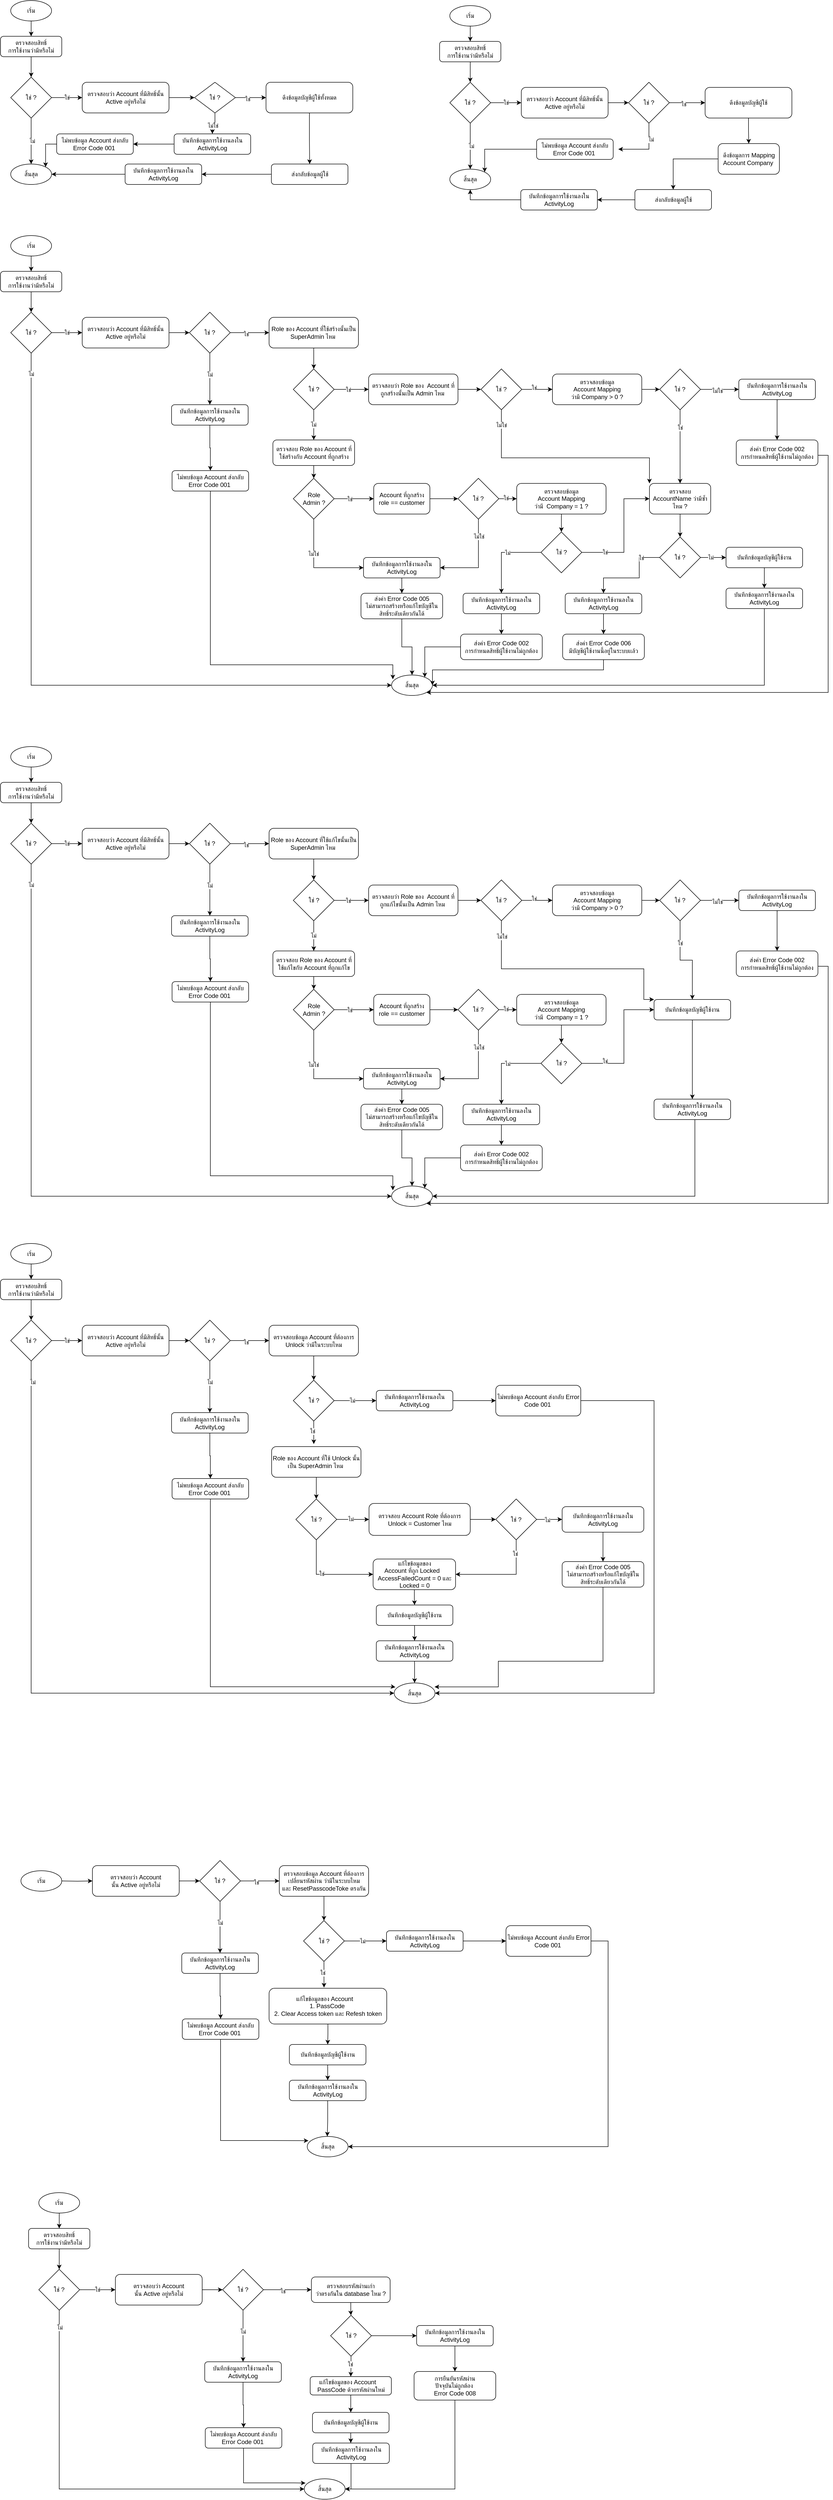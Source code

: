 <mxfile version="21.3.2" type="github">
  <diagram name="หน้า-1" id="9ROWrhSY8lyfW2g1wA5t">
    <mxGraphModel dx="1418" dy="749" grid="1" gridSize="10" guides="1" tooltips="1" connect="1" arrows="1" fold="1" page="1" pageScale="1" pageWidth="827" pageHeight="1169" math="0" shadow="0">
      <root>
        <mxCell id="0" />
        <mxCell id="1" parent="0" />
        <mxCell id="Uw76GlWxeY3Yvk_Hq2aO-380" value="" style="group" parent="1" vertex="1" connectable="0">
          <mxGeometry x="20" y="40" width="690" height="360" as="geometry" />
        </mxCell>
        <mxCell id="Uw76GlWxeY3Yvk_Hq2aO-1" value="เริ่ม" style="ellipse;whiteSpace=wrap;html=1;" parent="Uw76GlWxeY3Yvk_Hq2aO-380" vertex="1">
          <mxGeometry x="20" width="80" height="40" as="geometry" />
        </mxCell>
        <mxCell id="Uw76GlWxeY3Yvk_Hq2aO-2" value="ตรวจสอบสิทธิ์&lt;br&gt;การใช้งานว่ามีหรือไม่" style="rounded=1;whiteSpace=wrap;html=1;" parent="Uw76GlWxeY3Yvk_Hq2aO-380" vertex="1">
          <mxGeometry y="70" width="120" height="40" as="geometry" />
        </mxCell>
        <mxCell id="Uw76GlWxeY3Yvk_Hq2aO-3" value="" style="edgeStyle=orthogonalEdgeStyle;rounded=0;orthogonalLoop=1;jettySize=auto;html=1;" parent="Uw76GlWxeY3Yvk_Hq2aO-380" source="Uw76GlWxeY3Yvk_Hq2aO-1" target="Uw76GlWxeY3Yvk_Hq2aO-2" edge="1">
          <mxGeometry relative="1" as="geometry" />
        </mxCell>
        <mxCell id="Uw76GlWxeY3Yvk_Hq2aO-6" value="ใช่ ?" style="rhombus;whiteSpace=wrap;html=1;" parent="Uw76GlWxeY3Yvk_Hq2aO-380" vertex="1">
          <mxGeometry x="20" y="150" width="80" height="80" as="geometry" />
        </mxCell>
        <mxCell id="Uw76GlWxeY3Yvk_Hq2aO-7" value="" style="edgeStyle=orthogonalEdgeStyle;rounded=0;orthogonalLoop=1;jettySize=auto;html=1;" parent="Uw76GlWxeY3Yvk_Hq2aO-380" source="Uw76GlWxeY3Yvk_Hq2aO-2" target="Uw76GlWxeY3Yvk_Hq2aO-6" edge="1">
          <mxGeometry relative="1" as="geometry" />
        </mxCell>
        <mxCell id="Uw76GlWxeY3Yvk_Hq2aO-12" value="ตรวจสอบว่า Account ที่มีสิทธิ์นั้น Active อยู่หรือไม่" style="rounded=1;whiteSpace=wrap;html=1;" parent="Uw76GlWxeY3Yvk_Hq2aO-380" vertex="1">
          <mxGeometry x="160" y="160" width="170" height="60" as="geometry" />
        </mxCell>
        <mxCell id="Uw76GlWxeY3Yvk_Hq2aO-11" value="" style="edgeStyle=orthogonalEdgeStyle;rounded=0;orthogonalLoop=1;jettySize=auto;html=1;" parent="Uw76GlWxeY3Yvk_Hq2aO-380" source="Uw76GlWxeY3Yvk_Hq2aO-6" target="Uw76GlWxeY3Yvk_Hq2aO-12" edge="1">
          <mxGeometry relative="1" as="geometry">
            <mxPoint x="160" y="190" as="targetPoint" />
          </mxGeometry>
        </mxCell>
        <mxCell id="Uw76GlWxeY3Yvk_Hq2aO-15" value="ใช่" style="edgeLabel;html=1;align=center;verticalAlign=middle;resizable=0;points=[];" parent="Uw76GlWxeY3Yvk_Hq2aO-11" vertex="1" connectable="0">
          <mxGeometry relative="1" as="geometry">
            <mxPoint as="offset" />
          </mxGeometry>
        </mxCell>
        <mxCell id="Uw76GlWxeY3Yvk_Hq2aO-22" value="ใช่ ?" style="rhombus;whiteSpace=wrap;html=1;" parent="Uw76GlWxeY3Yvk_Hq2aO-380" vertex="1">
          <mxGeometry x="380" y="160" width="80" height="60" as="geometry" />
        </mxCell>
        <mxCell id="Uw76GlWxeY3Yvk_Hq2aO-23" value="" style="edgeStyle=orthogonalEdgeStyle;rounded=0;orthogonalLoop=1;jettySize=auto;html=1;" parent="Uw76GlWxeY3Yvk_Hq2aO-380" source="Uw76GlWxeY3Yvk_Hq2aO-12" target="Uw76GlWxeY3Yvk_Hq2aO-22" edge="1">
          <mxGeometry relative="1" as="geometry" />
        </mxCell>
        <mxCell id="Uw76GlWxeY3Yvk_Hq2aO-28" value="ดึงข้อมูลบัญชีผู้ใช้ทั้งหมด" style="rounded=1;whiteSpace=wrap;html=1;" parent="Uw76GlWxeY3Yvk_Hq2aO-380" vertex="1">
          <mxGeometry x="520" y="160" width="170" height="60" as="geometry" />
        </mxCell>
        <mxCell id="Uw76GlWxeY3Yvk_Hq2aO-29" value="" style="edgeStyle=orthogonalEdgeStyle;rounded=0;orthogonalLoop=1;jettySize=auto;html=1;" parent="Uw76GlWxeY3Yvk_Hq2aO-380" source="Uw76GlWxeY3Yvk_Hq2aO-22" target="Uw76GlWxeY3Yvk_Hq2aO-28" edge="1">
          <mxGeometry relative="1" as="geometry" />
        </mxCell>
        <mxCell id="Uw76GlWxeY3Yvk_Hq2aO-30" value="ใช่" style="edgeLabel;html=1;align=center;verticalAlign=middle;resizable=0;points=[];" parent="Uw76GlWxeY3Yvk_Hq2aO-29" vertex="1" connectable="0">
          <mxGeometry x="-0.2" y="-3" relative="1" as="geometry">
            <mxPoint as="offset" />
          </mxGeometry>
        </mxCell>
        <mxCell id="Uw76GlWxeY3Yvk_Hq2aO-47" value="ไม่พบข้อมูล Account ส่งกลับ Error Code 001&amp;nbsp;" style="rounded=1;whiteSpace=wrap;html=1;" parent="Uw76GlWxeY3Yvk_Hq2aO-380" vertex="1">
          <mxGeometry x="110" y="261" width="150" height="40" as="geometry" />
        </mxCell>
        <mxCell id="Uw76GlWxeY3Yvk_Hq2aO-51" value="ส่งกลับข้อมูลผู้ใช้" style="rounded=1;whiteSpace=wrap;html=1;" parent="Uw76GlWxeY3Yvk_Hq2aO-380" vertex="1">
          <mxGeometry x="530.5" y="320" width="150" height="40" as="geometry" />
        </mxCell>
        <mxCell id="Uw76GlWxeY3Yvk_Hq2aO-369" value="" style="edgeStyle=orthogonalEdgeStyle;rounded=0;orthogonalLoop=1;jettySize=auto;html=1;" parent="Uw76GlWxeY3Yvk_Hq2aO-380" source="Uw76GlWxeY3Yvk_Hq2aO-28" target="Uw76GlWxeY3Yvk_Hq2aO-51" edge="1">
          <mxGeometry relative="1" as="geometry" />
        </mxCell>
        <mxCell id="Uw76GlWxeY3Yvk_Hq2aO-55" value="สิ้นสุด" style="ellipse;whiteSpace=wrap;html=1;" parent="Uw76GlWxeY3Yvk_Hq2aO-380" vertex="1">
          <mxGeometry x="20" y="320" width="80" height="40" as="geometry" />
        </mxCell>
        <mxCell id="Uw76GlWxeY3Yvk_Hq2aO-14" value="" style="edgeStyle=orthogonalEdgeStyle;rounded=0;orthogonalLoop=1;jettySize=auto;html=1;entryX=0.5;entryY=0;entryDx=0;entryDy=0;" parent="Uw76GlWxeY3Yvk_Hq2aO-380" source="Uw76GlWxeY3Yvk_Hq2aO-6" target="Uw76GlWxeY3Yvk_Hq2aO-55" edge="1">
          <mxGeometry relative="1" as="geometry">
            <mxPoint x="120" y="320" as="targetPoint" />
          </mxGeometry>
        </mxCell>
        <mxCell id="Uw76GlWxeY3Yvk_Hq2aO-16" value="ไม่" style="edgeLabel;html=1;align=center;verticalAlign=middle;resizable=0;points=[];" parent="Uw76GlWxeY3Yvk_Hq2aO-14" vertex="1" connectable="0">
          <mxGeometry y="2" relative="1" as="geometry">
            <mxPoint as="offset" />
          </mxGeometry>
        </mxCell>
        <mxCell id="Uw76GlWxeY3Yvk_Hq2aO-48" style="edgeStyle=orthogonalEdgeStyle;rounded=0;orthogonalLoop=1;jettySize=auto;html=1;entryX=1;entryY=0;entryDx=0;entryDy=0;" parent="Uw76GlWxeY3Yvk_Hq2aO-380" source="Uw76GlWxeY3Yvk_Hq2aO-47" target="Uw76GlWxeY3Yvk_Hq2aO-55" edge="1">
          <mxGeometry relative="1" as="geometry">
            <mxPoint x="134.142" y="325.858" as="targetPoint" />
          </mxGeometry>
        </mxCell>
        <mxCell id="Uw76GlWxeY3Yvk_Hq2aO-372" style="edgeStyle=orthogonalEdgeStyle;rounded=0;orthogonalLoop=1;jettySize=auto;html=1;entryX=1;entryY=0.5;entryDx=0;entryDy=0;" parent="Uw76GlWxeY3Yvk_Hq2aO-380" source="Uw76GlWxeY3Yvk_Hq2aO-124" target="Uw76GlWxeY3Yvk_Hq2aO-55" edge="1">
          <mxGeometry relative="1" as="geometry" />
        </mxCell>
        <mxCell id="Uw76GlWxeY3Yvk_Hq2aO-124" value="บันทึกข้อมูลการใช้งานลงใน ActivityLog" style="rounded=1;whiteSpace=wrap;html=1;" parent="Uw76GlWxeY3Yvk_Hq2aO-380" vertex="1">
          <mxGeometry x="244" y="320" width="150" height="40" as="geometry" />
        </mxCell>
        <mxCell id="Uw76GlWxeY3Yvk_Hq2aO-373" style="edgeStyle=orthogonalEdgeStyle;rounded=0;orthogonalLoop=1;jettySize=auto;html=1;entryX=1;entryY=0.5;entryDx=0;entryDy=0;" parent="Uw76GlWxeY3Yvk_Hq2aO-380" source="Uw76GlWxeY3Yvk_Hq2aO-51" target="Uw76GlWxeY3Yvk_Hq2aO-124" edge="1">
          <mxGeometry relative="1" as="geometry" />
        </mxCell>
        <mxCell id="Uw76GlWxeY3Yvk_Hq2aO-377" style="edgeStyle=orthogonalEdgeStyle;rounded=0;orthogonalLoop=1;jettySize=auto;html=1;entryX=1;entryY=0.5;entryDx=0;entryDy=0;" parent="Uw76GlWxeY3Yvk_Hq2aO-380" source="Uw76GlWxeY3Yvk_Hq2aO-374" target="Uw76GlWxeY3Yvk_Hq2aO-47" edge="1">
          <mxGeometry relative="1" as="geometry" />
        </mxCell>
        <mxCell id="Uw76GlWxeY3Yvk_Hq2aO-374" value="บันทึกข้อมูลการใช้งานลงใน ActivityLog" style="rounded=1;whiteSpace=wrap;html=1;" parent="Uw76GlWxeY3Yvk_Hq2aO-380" vertex="1">
          <mxGeometry x="340" y="261" width="150" height="40" as="geometry" />
        </mxCell>
        <mxCell id="Uw76GlWxeY3Yvk_Hq2aO-375" value="" style="edgeStyle=orthogonalEdgeStyle;rounded=0;orthogonalLoop=1;jettySize=auto;html=1;" parent="Uw76GlWxeY3Yvk_Hq2aO-380" source="Uw76GlWxeY3Yvk_Hq2aO-22" target="Uw76GlWxeY3Yvk_Hq2aO-374" edge="1">
          <mxGeometry relative="1" as="geometry" />
        </mxCell>
        <mxCell id="Uw76GlWxeY3Yvk_Hq2aO-378" value="ไม่ใช่" style="edgeLabel;html=1;align=center;verticalAlign=middle;resizable=0;points=[];" parent="Uw76GlWxeY3Yvk_Hq2aO-375" vertex="1" connectable="0">
          <mxGeometry x="0.302" y="1" relative="1" as="geometry">
            <mxPoint as="offset" />
          </mxGeometry>
        </mxCell>
        <mxCell id="Uw76GlWxeY3Yvk_Hq2aO-381" value="" style="group" parent="1" vertex="1" connectable="0">
          <mxGeometry x="880" y="50" width="690" height="400" as="geometry" />
        </mxCell>
        <mxCell id="Uw76GlWxeY3Yvk_Hq2aO-134" value="เริ่ม" style="ellipse;whiteSpace=wrap;html=1;" parent="Uw76GlWxeY3Yvk_Hq2aO-381" vertex="1">
          <mxGeometry x="20" width="80" height="40" as="geometry" />
        </mxCell>
        <mxCell id="Uw76GlWxeY3Yvk_Hq2aO-135" value="ตรวจสอบสิทธิ์&lt;br&gt;การใช้งานว่ามีหรือไม่" style="rounded=1;whiteSpace=wrap;html=1;" parent="Uw76GlWxeY3Yvk_Hq2aO-381" vertex="1">
          <mxGeometry y="70" width="120" height="40" as="geometry" />
        </mxCell>
        <mxCell id="Uw76GlWxeY3Yvk_Hq2aO-136" value="" style="edgeStyle=orthogonalEdgeStyle;rounded=0;orthogonalLoop=1;jettySize=auto;html=1;" parent="Uw76GlWxeY3Yvk_Hq2aO-381" source="Uw76GlWxeY3Yvk_Hq2aO-134" target="Uw76GlWxeY3Yvk_Hq2aO-135" edge="1">
          <mxGeometry relative="1" as="geometry" />
        </mxCell>
        <mxCell id="Uw76GlWxeY3Yvk_Hq2aO-137" value="ใช่ ?" style="rhombus;whiteSpace=wrap;html=1;" parent="Uw76GlWxeY3Yvk_Hq2aO-381" vertex="1">
          <mxGeometry x="20" y="150" width="80" height="80" as="geometry" />
        </mxCell>
        <mxCell id="Uw76GlWxeY3Yvk_Hq2aO-138" value="" style="edgeStyle=orthogonalEdgeStyle;rounded=0;orthogonalLoop=1;jettySize=auto;html=1;" parent="Uw76GlWxeY3Yvk_Hq2aO-381" source="Uw76GlWxeY3Yvk_Hq2aO-135" target="Uw76GlWxeY3Yvk_Hq2aO-137" edge="1">
          <mxGeometry relative="1" as="geometry" />
        </mxCell>
        <mxCell id="Uw76GlWxeY3Yvk_Hq2aO-139" value="ตรวจสอบว่า Account ที่มีสิทธิ์นั้น Active อยู่หรือไม่" style="rounded=1;whiteSpace=wrap;html=1;" parent="Uw76GlWxeY3Yvk_Hq2aO-381" vertex="1">
          <mxGeometry x="160" y="160" width="170" height="60" as="geometry" />
        </mxCell>
        <mxCell id="Uw76GlWxeY3Yvk_Hq2aO-140" value="" style="edgeStyle=orthogonalEdgeStyle;rounded=0;orthogonalLoop=1;jettySize=auto;html=1;" parent="Uw76GlWxeY3Yvk_Hq2aO-381" source="Uw76GlWxeY3Yvk_Hq2aO-137" target="Uw76GlWxeY3Yvk_Hq2aO-139" edge="1">
          <mxGeometry relative="1" as="geometry">
            <mxPoint x="160" y="190" as="targetPoint" />
          </mxGeometry>
        </mxCell>
        <mxCell id="Uw76GlWxeY3Yvk_Hq2aO-141" value="ใช่" style="edgeLabel;html=1;align=center;verticalAlign=middle;resizable=0;points=[];" parent="Uw76GlWxeY3Yvk_Hq2aO-140" vertex="1" connectable="0">
          <mxGeometry relative="1" as="geometry">
            <mxPoint as="offset" />
          </mxGeometry>
        </mxCell>
        <mxCell id="Uw76GlWxeY3Yvk_Hq2aO-142" style="edgeStyle=orthogonalEdgeStyle;rounded=0;orthogonalLoop=1;jettySize=auto;html=1;entryX=1;entryY=0.5;entryDx=0;entryDy=0;exitX=0.5;exitY=1;exitDx=0;exitDy=0;" parent="Uw76GlWxeY3Yvk_Hq2aO-381" source="Uw76GlWxeY3Yvk_Hq2aO-144" edge="1">
          <mxGeometry relative="1" as="geometry">
            <mxPoint x="350" y="281" as="targetPoint" />
            <Array as="points">
              <mxPoint x="410" y="281" />
            </Array>
          </mxGeometry>
        </mxCell>
        <mxCell id="Uw76GlWxeY3Yvk_Hq2aO-143" value="ไม่" style="edgeLabel;html=1;align=center;verticalAlign=middle;resizable=0;points=[];" parent="Uw76GlWxeY3Yvk_Hq2aO-142" vertex="1" connectable="0">
          <mxGeometry x="-0.423" y="4" relative="1" as="geometry">
            <mxPoint as="offset" />
          </mxGeometry>
        </mxCell>
        <mxCell id="Uw76GlWxeY3Yvk_Hq2aO-144" value="ใช่ ?" style="rhombus;whiteSpace=wrap;html=1;" parent="Uw76GlWxeY3Yvk_Hq2aO-381" vertex="1">
          <mxGeometry x="370" y="150" width="80" height="80" as="geometry" />
        </mxCell>
        <mxCell id="Uw76GlWxeY3Yvk_Hq2aO-145" value="" style="edgeStyle=orthogonalEdgeStyle;rounded=0;orthogonalLoop=1;jettySize=auto;html=1;" parent="Uw76GlWxeY3Yvk_Hq2aO-381" source="Uw76GlWxeY3Yvk_Hq2aO-139" target="Uw76GlWxeY3Yvk_Hq2aO-144" edge="1">
          <mxGeometry relative="1" as="geometry" />
        </mxCell>
        <mxCell id="Uw76GlWxeY3Yvk_Hq2aO-146" value="ดึงข้อมูลบัญชีผู้ใช้" style="rounded=1;whiteSpace=wrap;html=1;" parent="Uw76GlWxeY3Yvk_Hq2aO-381" vertex="1">
          <mxGeometry x="520" y="160" width="170" height="60" as="geometry" />
        </mxCell>
        <mxCell id="Uw76GlWxeY3Yvk_Hq2aO-147" value="" style="edgeStyle=orthogonalEdgeStyle;rounded=0;orthogonalLoop=1;jettySize=auto;html=1;" parent="Uw76GlWxeY3Yvk_Hq2aO-381" source="Uw76GlWxeY3Yvk_Hq2aO-144" target="Uw76GlWxeY3Yvk_Hq2aO-146" edge="1">
          <mxGeometry relative="1" as="geometry" />
        </mxCell>
        <mxCell id="Uw76GlWxeY3Yvk_Hq2aO-148" value="ใช่" style="edgeLabel;html=1;align=center;verticalAlign=middle;resizable=0;points=[];" parent="Uw76GlWxeY3Yvk_Hq2aO-147" vertex="1" connectable="0">
          <mxGeometry x="-0.2" y="-3" relative="1" as="geometry">
            <mxPoint as="offset" />
          </mxGeometry>
        </mxCell>
        <mxCell id="Uw76GlWxeY3Yvk_Hq2aO-157" value="ไม่พบข้อมูล Account ส่งกลับ Error Code 001&amp;nbsp;" style="rounded=1;whiteSpace=wrap;html=1;" parent="Uw76GlWxeY3Yvk_Hq2aO-381" vertex="1">
          <mxGeometry x="190" y="261" width="150" height="40" as="geometry" />
        </mxCell>
        <mxCell id="Uw76GlWxeY3Yvk_Hq2aO-158" value="ส่งกลับข้อมูลผู้ใช้" style="rounded=1;whiteSpace=wrap;html=1;" parent="Uw76GlWxeY3Yvk_Hq2aO-381" vertex="1">
          <mxGeometry x="382.5" y="360" width="150" height="40" as="geometry" />
        </mxCell>
        <mxCell id="Uw76GlWxeY3Yvk_Hq2aO-160" value="สิ้นสุด" style="ellipse;whiteSpace=wrap;html=1;" parent="Uw76GlWxeY3Yvk_Hq2aO-381" vertex="1">
          <mxGeometry x="20" y="320" width="80" height="40" as="geometry" />
        </mxCell>
        <mxCell id="Uw76GlWxeY3Yvk_Hq2aO-161" value="" style="edgeStyle=orthogonalEdgeStyle;rounded=0;orthogonalLoop=1;jettySize=auto;html=1;entryX=0.5;entryY=0;entryDx=0;entryDy=0;" parent="Uw76GlWxeY3Yvk_Hq2aO-381" source="Uw76GlWxeY3Yvk_Hq2aO-137" target="Uw76GlWxeY3Yvk_Hq2aO-160" edge="1">
          <mxGeometry relative="1" as="geometry">
            <mxPoint x="120" y="320" as="targetPoint" />
          </mxGeometry>
        </mxCell>
        <mxCell id="Uw76GlWxeY3Yvk_Hq2aO-162" value="ไม่" style="edgeLabel;html=1;align=center;verticalAlign=middle;resizable=0;points=[];" parent="Uw76GlWxeY3Yvk_Hq2aO-161" vertex="1" connectable="0">
          <mxGeometry y="2" relative="1" as="geometry">
            <mxPoint as="offset" />
          </mxGeometry>
        </mxCell>
        <mxCell id="Uw76GlWxeY3Yvk_Hq2aO-164" style="edgeStyle=orthogonalEdgeStyle;rounded=0;orthogonalLoop=1;jettySize=auto;html=1;entryX=1;entryY=0;entryDx=0;entryDy=0;" parent="Uw76GlWxeY3Yvk_Hq2aO-381" source="Uw76GlWxeY3Yvk_Hq2aO-157" target="Uw76GlWxeY3Yvk_Hq2aO-160" edge="1">
          <mxGeometry relative="1" as="geometry">
            <mxPoint x="134.142" y="325.858" as="targetPoint" />
          </mxGeometry>
        </mxCell>
        <mxCell id="Uw76GlWxeY3Yvk_Hq2aO-172" style="edgeStyle=orthogonalEdgeStyle;rounded=0;orthogonalLoop=1;jettySize=auto;html=1;entryX=0.5;entryY=1;entryDx=0;entryDy=0;" parent="Uw76GlWxeY3Yvk_Hq2aO-381" source="Uw76GlWxeY3Yvk_Hq2aO-166" target="Uw76GlWxeY3Yvk_Hq2aO-160" edge="1">
          <mxGeometry relative="1" as="geometry" />
        </mxCell>
        <mxCell id="Uw76GlWxeY3Yvk_Hq2aO-166" value="บันทึกข้อมูลการใช้งานลงใน ActivityLog" style="rounded=1;whiteSpace=wrap;html=1;" parent="Uw76GlWxeY3Yvk_Hq2aO-381" vertex="1">
          <mxGeometry x="159" y="360" width="150" height="40" as="geometry" />
        </mxCell>
        <mxCell id="Uw76GlWxeY3Yvk_Hq2aO-171" style="edgeStyle=orthogonalEdgeStyle;rounded=0;orthogonalLoop=1;jettySize=auto;html=1;" parent="Uw76GlWxeY3Yvk_Hq2aO-381" source="Uw76GlWxeY3Yvk_Hq2aO-158" target="Uw76GlWxeY3Yvk_Hq2aO-166" edge="1">
          <mxGeometry relative="1" as="geometry" />
        </mxCell>
        <mxCell id="Uw76GlWxeY3Yvk_Hq2aO-170" value="" style="edgeStyle=orthogonalEdgeStyle;rounded=0;orthogonalLoop=1;jettySize=auto;html=1;" parent="Uw76GlWxeY3Yvk_Hq2aO-381" source="Uw76GlWxeY3Yvk_Hq2aO-168" target="Uw76GlWxeY3Yvk_Hq2aO-158" edge="1">
          <mxGeometry relative="1" as="geometry" />
        </mxCell>
        <mxCell id="Uw76GlWxeY3Yvk_Hq2aO-168" value="ดึงข้อมูลการ Mapping Account Company&amp;nbsp;" style="whiteSpace=wrap;html=1;rounded=1;" parent="Uw76GlWxeY3Yvk_Hq2aO-381" vertex="1">
          <mxGeometry x="545.5" y="270" width="120" height="60" as="geometry" />
        </mxCell>
        <mxCell id="Uw76GlWxeY3Yvk_Hq2aO-379" value="" style="edgeStyle=orthogonalEdgeStyle;rounded=0;orthogonalLoop=1;jettySize=auto;html=1;" parent="Uw76GlWxeY3Yvk_Hq2aO-381" source="Uw76GlWxeY3Yvk_Hq2aO-146" target="Uw76GlWxeY3Yvk_Hq2aO-168" edge="1">
          <mxGeometry relative="1" as="geometry" />
        </mxCell>
        <mxCell id="Uw76GlWxeY3Yvk_Hq2aO-382" value="" style="group" parent="1" vertex="1" connectable="0">
          <mxGeometry x="20" y="500" width="1621" height="900" as="geometry" />
        </mxCell>
        <mxCell id="Uw76GlWxeY3Yvk_Hq2aO-174" value="เริ่ม" style="ellipse;whiteSpace=wrap;html=1;" parent="Uw76GlWxeY3Yvk_Hq2aO-382" vertex="1">
          <mxGeometry x="20" width="80" height="40" as="geometry" />
        </mxCell>
        <mxCell id="Uw76GlWxeY3Yvk_Hq2aO-175" value="ตรวจสอบสิทธิ์&lt;br&gt;การใช้งานว่ามีหรือไม่" style="rounded=1;whiteSpace=wrap;html=1;" parent="Uw76GlWxeY3Yvk_Hq2aO-382" vertex="1">
          <mxGeometry y="70" width="120" height="40" as="geometry" />
        </mxCell>
        <mxCell id="Uw76GlWxeY3Yvk_Hq2aO-176" value="" style="edgeStyle=orthogonalEdgeStyle;rounded=0;orthogonalLoop=1;jettySize=auto;html=1;" parent="Uw76GlWxeY3Yvk_Hq2aO-382" source="Uw76GlWxeY3Yvk_Hq2aO-174" target="Uw76GlWxeY3Yvk_Hq2aO-175" edge="1">
          <mxGeometry relative="1" as="geometry" />
        </mxCell>
        <mxCell id="Uw76GlWxeY3Yvk_Hq2aO-177" value="ใช่ ?" style="rhombus;whiteSpace=wrap;html=1;" parent="Uw76GlWxeY3Yvk_Hq2aO-382" vertex="1">
          <mxGeometry x="20" y="150" width="80" height="80" as="geometry" />
        </mxCell>
        <mxCell id="Uw76GlWxeY3Yvk_Hq2aO-178" value="" style="edgeStyle=orthogonalEdgeStyle;rounded=0;orthogonalLoop=1;jettySize=auto;html=1;" parent="Uw76GlWxeY3Yvk_Hq2aO-382" source="Uw76GlWxeY3Yvk_Hq2aO-175" target="Uw76GlWxeY3Yvk_Hq2aO-177" edge="1">
          <mxGeometry relative="1" as="geometry" />
        </mxCell>
        <mxCell id="Uw76GlWxeY3Yvk_Hq2aO-179" value="ตรวจสอบว่า Account ที่มีสิทธิ์นั้น Active อยู่หรือไม่" style="rounded=1;whiteSpace=wrap;html=1;" parent="Uw76GlWxeY3Yvk_Hq2aO-382" vertex="1">
          <mxGeometry x="160" y="160" width="170" height="60" as="geometry" />
        </mxCell>
        <mxCell id="Uw76GlWxeY3Yvk_Hq2aO-180" value="" style="edgeStyle=orthogonalEdgeStyle;rounded=0;orthogonalLoop=1;jettySize=auto;html=1;" parent="Uw76GlWxeY3Yvk_Hq2aO-382" source="Uw76GlWxeY3Yvk_Hq2aO-177" target="Uw76GlWxeY3Yvk_Hq2aO-179" edge="1">
          <mxGeometry relative="1" as="geometry">
            <mxPoint x="160" y="190" as="targetPoint" />
          </mxGeometry>
        </mxCell>
        <mxCell id="Uw76GlWxeY3Yvk_Hq2aO-181" value="ใช่" style="edgeLabel;html=1;align=center;verticalAlign=middle;resizable=0;points=[];" parent="Uw76GlWxeY3Yvk_Hq2aO-180" vertex="1" connectable="0">
          <mxGeometry relative="1" as="geometry">
            <mxPoint as="offset" />
          </mxGeometry>
        </mxCell>
        <mxCell id="Uw76GlWxeY3Yvk_Hq2aO-184" value="ใช่ ?" style="rhombus;whiteSpace=wrap;html=1;" parent="Uw76GlWxeY3Yvk_Hq2aO-382" vertex="1">
          <mxGeometry x="370" y="150" width="80" height="80" as="geometry" />
        </mxCell>
        <mxCell id="Uw76GlWxeY3Yvk_Hq2aO-185" value="" style="edgeStyle=orthogonalEdgeStyle;rounded=0;orthogonalLoop=1;jettySize=auto;html=1;" parent="Uw76GlWxeY3Yvk_Hq2aO-382" source="Uw76GlWxeY3Yvk_Hq2aO-179" target="Uw76GlWxeY3Yvk_Hq2aO-184" edge="1">
          <mxGeometry relative="1" as="geometry" />
        </mxCell>
        <mxCell id="Uw76GlWxeY3Yvk_Hq2aO-187" value="" style="edgeStyle=orthogonalEdgeStyle;rounded=0;orthogonalLoop=1;jettySize=auto;html=1;" parent="Uw76GlWxeY3Yvk_Hq2aO-382" source="Uw76GlWxeY3Yvk_Hq2aO-184" target="Uw76GlWxeY3Yvk_Hq2aO-215" edge="1">
          <mxGeometry relative="1" as="geometry">
            <mxPoint x="526" y="190" as="targetPoint" />
          </mxGeometry>
        </mxCell>
        <mxCell id="Uw76GlWxeY3Yvk_Hq2aO-188" value="ใช่" style="edgeLabel;html=1;align=center;verticalAlign=middle;resizable=0;points=[];" parent="Uw76GlWxeY3Yvk_Hq2aO-187" vertex="1" connectable="0">
          <mxGeometry x="-0.2" y="-3" relative="1" as="geometry">
            <mxPoint as="offset" />
          </mxGeometry>
        </mxCell>
        <mxCell id="Uw76GlWxeY3Yvk_Hq2aO-198" value="ไม่พบข้อมูล Account ส่งกลับ Error Code 001&amp;nbsp;" style="rounded=1;whiteSpace=wrap;html=1;" parent="Uw76GlWxeY3Yvk_Hq2aO-382" vertex="1">
          <mxGeometry x="336" y="460" width="150" height="40" as="geometry" />
        </mxCell>
        <mxCell id="Uw76GlWxeY3Yvk_Hq2aO-201" value="สิ้นสุด" style="ellipse;whiteSpace=wrap;html=1;" parent="Uw76GlWxeY3Yvk_Hq2aO-382" vertex="1">
          <mxGeometry x="766" y="860" width="80" height="40" as="geometry" />
        </mxCell>
        <mxCell id="Uw76GlWxeY3Yvk_Hq2aO-202" value="" style="edgeStyle=orthogonalEdgeStyle;rounded=0;orthogonalLoop=1;jettySize=auto;html=1;entryX=0;entryY=0.5;entryDx=0;entryDy=0;" parent="Uw76GlWxeY3Yvk_Hq2aO-382" source="Uw76GlWxeY3Yvk_Hq2aO-177" target="Uw76GlWxeY3Yvk_Hq2aO-201" edge="1">
          <mxGeometry relative="1" as="geometry">
            <mxPoint x="111" y="690" as="targetPoint" />
            <Array as="points">
              <mxPoint x="60" y="880" />
            </Array>
          </mxGeometry>
        </mxCell>
        <mxCell id="Uw76GlWxeY3Yvk_Hq2aO-203" value="ไม่" style="edgeLabel;html=1;align=center;verticalAlign=middle;resizable=0;points=[];" parent="Uw76GlWxeY3Yvk_Hq2aO-202" vertex="1" connectable="0">
          <mxGeometry y="2" relative="1" as="geometry">
            <mxPoint x="-28" y="-607" as="offset" />
          </mxGeometry>
        </mxCell>
        <mxCell id="Uw76GlWxeY3Yvk_Hq2aO-205" style="edgeStyle=orthogonalEdgeStyle;rounded=0;orthogonalLoop=1;jettySize=auto;html=1;entryX=0.03;entryY=0.208;entryDx=0;entryDy=0;entryPerimeter=0;" parent="Uw76GlWxeY3Yvk_Hq2aO-382" source="Uw76GlWxeY3Yvk_Hq2aO-198" target="Uw76GlWxeY3Yvk_Hq2aO-201" edge="1">
          <mxGeometry relative="1" as="geometry">
            <mxPoint x="441" y="760" as="targetPoint" />
            <Array as="points">
              <mxPoint x="411" y="840" />
              <mxPoint x="768" y="840" />
            </Array>
          </mxGeometry>
        </mxCell>
        <mxCell id="Uw76GlWxeY3Yvk_Hq2aO-207" value="บันทึกข้อมูลการใช้งานลงใน ActivityLog" style="rounded=1;whiteSpace=wrap;html=1;" parent="Uw76GlWxeY3Yvk_Hq2aO-382" vertex="1">
          <mxGeometry x="711" y="630" width="150" height="40" as="geometry" />
        </mxCell>
        <mxCell id="Uw76GlWxeY3Yvk_Hq2aO-215" value="Role ของ Account ที่ใช้สร้างนั้นเป็น SuperAdmin ไหม&amp;nbsp;" style="rounded=1;whiteSpace=wrap;html=1;" parent="Uw76GlWxeY3Yvk_Hq2aO-382" vertex="1">
          <mxGeometry x="526" y="160" width="175" height="60" as="geometry" />
        </mxCell>
        <mxCell id="Uw76GlWxeY3Yvk_Hq2aO-216" value="ใช่ ?" style="rhombus;whiteSpace=wrap;html=1;" parent="Uw76GlWxeY3Yvk_Hq2aO-382" vertex="1">
          <mxGeometry x="573.5" y="261" width="80" height="80" as="geometry" />
        </mxCell>
        <mxCell id="Uw76GlWxeY3Yvk_Hq2aO-217" value="" style="edgeStyle=orthogonalEdgeStyle;rounded=0;orthogonalLoop=1;jettySize=auto;html=1;" parent="Uw76GlWxeY3Yvk_Hq2aO-382" source="Uw76GlWxeY3Yvk_Hq2aO-215" target="Uw76GlWxeY3Yvk_Hq2aO-216" edge="1">
          <mxGeometry relative="1" as="geometry" />
        </mxCell>
        <mxCell id="Uw76GlWxeY3Yvk_Hq2aO-221" value="ตรวจสอบ Role ของ Account ที่ใช้สร้างกับ Account ที่ถูกสร้าง" style="rounded=1;whiteSpace=wrap;html=1;" parent="Uw76GlWxeY3Yvk_Hq2aO-382" vertex="1">
          <mxGeometry x="533.5" y="400" width="160" height="50" as="geometry" />
        </mxCell>
        <mxCell id="Uw76GlWxeY3Yvk_Hq2aO-270" value="" style="edgeStyle=orthogonalEdgeStyle;rounded=0;orthogonalLoop=1;jettySize=auto;html=1;" parent="Uw76GlWxeY3Yvk_Hq2aO-382" source="Uw76GlWxeY3Yvk_Hq2aO-216" target="Uw76GlWxeY3Yvk_Hq2aO-221" edge="1">
          <mxGeometry relative="1" as="geometry" />
        </mxCell>
        <mxCell id="Uw76GlWxeY3Yvk_Hq2aO-272" value="ไม่" style="edgeLabel;html=1;align=center;verticalAlign=middle;resizable=0;points=[];" parent="Uw76GlWxeY3Yvk_Hq2aO-270" vertex="1" connectable="0">
          <mxGeometry x="-0.028" y="-1" relative="1" as="geometry">
            <mxPoint as="offset" />
          </mxGeometry>
        </mxCell>
        <mxCell id="Uw76GlWxeY3Yvk_Hq2aO-255" value="Account ที่ถูกสร้าง role == customer" style="rounded=1;whiteSpace=wrap;html=1;" parent="Uw76GlWxeY3Yvk_Hq2aO-382" vertex="1">
          <mxGeometry x="731" y="485" width="110" height="60" as="geometry" />
        </mxCell>
        <mxCell id="Uw76GlWxeY3Yvk_Hq2aO-310" style="edgeStyle=orthogonalEdgeStyle;rounded=0;orthogonalLoop=1;jettySize=auto;html=1;entryX=1;entryY=0.5;entryDx=0;entryDy=0;exitX=0.5;exitY=1;exitDx=0;exitDy=0;" parent="Uw76GlWxeY3Yvk_Hq2aO-382" source="Uw76GlWxeY3Yvk_Hq2aO-324" target="Uw76GlWxeY3Yvk_Hq2aO-207" edge="1">
          <mxGeometry relative="1" as="geometry">
            <mxPoint x="936" y="555" as="sourcePoint" />
            <mxPoint x="801" y="675" as="targetPoint" />
          </mxGeometry>
        </mxCell>
        <mxCell id="Uw76GlWxeY3Yvk_Hq2aO-311" value="ไม่ใช่" style="edgeLabel;html=1;align=center;verticalAlign=middle;resizable=0;points=[];" parent="Uw76GlWxeY3Yvk_Hq2aO-310" vertex="1" connectable="0">
          <mxGeometry x="-0.606" y="1" relative="1" as="geometry">
            <mxPoint as="offset" />
          </mxGeometry>
        </mxCell>
        <mxCell id="Uw76GlWxeY3Yvk_Hq2aO-275" value="ตรวจสอบว่า Role ของ&amp;nbsp; Account ที่ถูกสร้างนั้นเป็น Admin ไหม&amp;nbsp;" style="rounded=1;whiteSpace=wrap;html=1;" parent="Uw76GlWxeY3Yvk_Hq2aO-382" vertex="1">
          <mxGeometry x="721" y="271" width="175" height="60" as="geometry" />
        </mxCell>
        <mxCell id="Uw76GlWxeY3Yvk_Hq2aO-269" style="edgeStyle=orthogonalEdgeStyle;rounded=0;orthogonalLoop=1;jettySize=auto;html=1;entryX=0;entryY=0.5;entryDx=0;entryDy=0;" parent="Uw76GlWxeY3Yvk_Hq2aO-382" source="Uw76GlWxeY3Yvk_Hq2aO-216" target="Uw76GlWxeY3Yvk_Hq2aO-275" edge="1">
          <mxGeometry relative="1" as="geometry">
            <mxPoint x="741" y="301" as="targetPoint" />
          </mxGeometry>
        </mxCell>
        <mxCell id="Uw76GlWxeY3Yvk_Hq2aO-271" value="ใช่" style="edgeLabel;html=1;align=center;verticalAlign=middle;resizable=0;points=[];" parent="Uw76GlWxeY3Yvk_Hq2aO-269" vertex="1" connectable="0">
          <mxGeometry x="-0.189" y="-1" relative="1" as="geometry">
            <mxPoint as="offset" />
          </mxGeometry>
        </mxCell>
        <mxCell id="Uw76GlWxeY3Yvk_Hq2aO-276" value="ใช่ ?" style="rhombus;whiteSpace=wrap;html=1;" parent="Uw76GlWxeY3Yvk_Hq2aO-382" vertex="1">
          <mxGeometry x="941" y="261" width="80" height="80" as="geometry" />
        </mxCell>
        <mxCell id="Uw76GlWxeY3Yvk_Hq2aO-277" value="" style="edgeStyle=orthogonalEdgeStyle;rounded=0;orthogonalLoop=1;jettySize=auto;html=1;" parent="Uw76GlWxeY3Yvk_Hq2aO-382" source="Uw76GlWxeY3Yvk_Hq2aO-275" target="Uw76GlWxeY3Yvk_Hq2aO-276" edge="1">
          <mxGeometry relative="1" as="geometry" />
        </mxCell>
        <mxCell id="Uw76GlWxeY3Yvk_Hq2aO-281" value="ตรวจสอบข้อมูล &lt;br&gt;Account Mapping&lt;br&gt;ว่ามี Company &amp;gt; 0 ?" style="rounded=1;whiteSpace=wrap;html=1;" parent="Uw76GlWxeY3Yvk_Hq2aO-382" vertex="1">
          <mxGeometry x="1081" y="271" width="175" height="60" as="geometry" />
        </mxCell>
        <mxCell id="Uw76GlWxeY3Yvk_Hq2aO-282" value="" style="edgeStyle=orthogonalEdgeStyle;rounded=0;orthogonalLoop=1;jettySize=auto;html=1;" parent="Uw76GlWxeY3Yvk_Hq2aO-382" source="Uw76GlWxeY3Yvk_Hq2aO-276" target="Uw76GlWxeY3Yvk_Hq2aO-281" edge="1">
          <mxGeometry relative="1" as="geometry" />
        </mxCell>
        <mxCell id="Uw76GlWxeY3Yvk_Hq2aO-301" value="ใช่" style="edgeLabel;html=1;align=center;verticalAlign=middle;resizable=0;points=[];" parent="Uw76GlWxeY3Yvk_Hq2aO-282" vertex="1" connectable="0">
          <mxGeometry x="-0.2" y="3" relative="1" as="geometry">
            <mxPoint as="offset" />
          </mxGeometry>
        </mxCell>
        <mxCell id="Uw76GlWxeY3Yvk_Hq2aO-285" value="ใช่ ?" style="rhombus;whiteSpace=wrap;html=1;" parent="Uw76GlWxeY3Yvk_Hq2aO-382" vertex="1">
          <mxGeometry x="1291" y="261" width="80" height="80" as="geometry" />
        </mxCell>
        <mxCell id="Uw76GlWxeY3Yvk_Hq2aO-287" value="" style="edgeStyle=orthogonalEdgeStyle;rounded=0;orthogonalLoop=1;jettySize=auto;html=1;" parent="Uw76GlWxeY3Yvk_Hq2aO-382" source="Uw76GlWxeY3Yvk_Hq2aO-281" target="Uw76GlWxeY3Yvk_Hq2aO-285" edge="1">
          <mxGeometry relative="1" as="geometry" />
        </mxCell>
        <mxCell id="Uw76GlWxeY3Yvk_Hq2aO-307" style="edgeStyle=orthogonalEdgeStyle;rounded=0;orthogonalLoop=1;jettySize=auto;html=1;exitX=0.5;exitY=1;exitDx=0;exitDy=0;entryX=0;entryY=0.5;entryDx=0;entryDy=0;" parent="Uw76GlWxeY3Yvk_Hq2aO-382" source="Uw76GlWxeY3Yvk_Hq2aO-305" target="Uw76GlWxeY3Yvk_Hq2aO-207" edge="1">
          <mxGeometry relative="1" as="geometry">
            <mxPoint x="711" y="670" as="targetPoint" />
          </mxGeometry>
        </mxCell>
        <mxCell id="Uw76GlWxeY3Yvk_Hq2aO-312" value="ไม่ใช่" style="edgeLabel;html=1;align=center;verticalAlign=middle;resizable=0;points=[];" parent="Uw76GlWxeY3Yvk_Hq2aO-307" vertex="1" connectable="0">
          <mxGeometry x="-0.294" y="-1" relative="1" as="geometry">
            <mxPoint as="offset" />
          </mxGeometry>
        </mxCell>
        <mxCell id="Uw76GlWxeY3Yvk_Hq2aO-305" value="Role &lt;br&gt;Admin ?" style="rhombus;whiteSpace=wrap;html=1;" parent="Uw76GlWxeY3Yvk_Hq2aO-382" vertex="1">
          <mxGeometry x="573.5" y="475" width="80" height="80" as="geometry" />
        </mxCell>
        <mxCell id="Uw76GlWxeY3Yvk_Hq2aO-249" value="" style="edgeStyle=orthogonalEdgeStyle;rounded=0;orthogonalLoop=1;jettySize=auto;html=1;" parent="Uw76GlWxeY3Yvk_Hq2aO-382" source="Uw76GlWxeY3Yvk_Hq2aO-221" target="Uw76GlWxeY3Yvk_Hq2aO-305" edge="1">
          <mxGeometry relative="1" as="geometry">
            <mxPoint x="613.529" y="470.033" as="targetPoint" />
          </mxGeometry>
        </mxCell>
        <mxCell id="Uw76GlWxeY3Yvk_Hq2aO-251" value="" style="edgeStyle=orthogonalEdgeStyle;rounded=0;orthogonalLoop=1;jettySize=auto;html=1;" parent="Uw76GlWxeY3Yvk_Hq2aO-382" source="Uw76GlWxeY3Yvk_Hq2aO-305" target="Uw76GlWxeY3Yvk_Hq2aO-255" edge="1">
          <mxGeometry relative="1" as="geometry">
            <mxPoint x="653.5" y="515" as="sourcePoint" />
            <mxPoint x="821.028" y="507.474" as="targetPoint" />
          </mxGeometry>
        </mxCell>
        <mxCell id="Uw76GlWxeY3Yvk_Hq2aO-303" value="ใช่" style="edgeLabel;html=1;align=center;verticalAlign=middle;resizable=0;points=[];" parent="Uw76GlWxeY3Yvk_Hq2aO-251" vertex="1" connectable="0">
          <mxGeometry x="-0.221" y="-1" relative="1" as="geometry">
            <mxPoint as="offset" />
          </mxGeometry>
        </mxCell>
        <mxCell id="Uw76GlWxeY3Yvk_Hq2aO-313" value="ตรวจสอบข้อมูล &lt;br&gt;Account Mapping&lt;br&gt;ว่ามี&amp;nbsp; Company = 1 ?" style="rounded=1;whiteSpace=wrap;html=1;" parent="Uw76GlWxeY3Yvk_Hq2aO-382" vertex="1">
          <mxGeometry x="1011" y="485" width="175" height="60" as="geometry" />
        </mxCell>
        <mxCell id="Uw76GlWxeY3Yvk_Hq2aO-340" value="" style="edgeStyle=orthogonalEdgeStyle;rounded=0;orthogonalLoop=1;jettySize=auto;html=1;" parent="Uw76GlWxeY3Yvk_Hq2aO-382" target="Uw76GlWxeY3Yvk_Hq2aO-339" edge="1">
          <mxGeometry relative="1" as="geometry">
            <mxPoint x="1521" y="326" as="sourcePoint" />
          </mxGeometry>
        </mxCell>
        <mxCell id="Uw76GlWxeY3Yvk_Hq2aO-322" value="ตรวจสอบ AccountName ว่ามีซ้ำไหม ?" style="whiteSpace=wrap;html=1;rounded=1;" parent="Uw76GlWxeY3Yvk_Hq2aO-382" vertex="1">
          <mxGeometry x="1271" y="485" width="120" height="60" as="geometry" />
        </mxCell>
        <mxCell id="Uw76GlWxeY3Yvk_Hq2aO-295" value="" style="edgeStyle=orthogonalEdgeStyle;rounded=0;orthogonalLoop=1;jettySize=auto;html=1;entryX=0;entryY=0;entryDx=0;entryDy=0;" parent="Uw76GlWxeY3Yvk_Hq2aO-382" source="Uw76GlWxeY3Yvk_Hq2aO-276" target="Uw76GlWxeY3Yvk_Hq2aO-322" edge="1">
          <mxGeometry relative="1" as="geometry">
            <mxPoint x="1281" y="510" as="targetPoint" />
            <Array as="points">
              <mxPoint x="981" y="435" />
              <mxPoint x="1271" y="435" />
            </Array>
          </mxGeometry>
        </mxCell>
        <mxCell id="Uw76GlWxeY3Yvk_Hq2aO-300" value="ไม่ใข่" style="edgeLabel;html=1;align=center;verticalAlign=middle;resizable=0;points=[];" parent="Uw76GlWxeY3Yvk_Hq2aO-295" vertex="1" connectable="0">
          <mxGeometry x="-0.576" y="1" relative="1" as="geometry">
            <mxPoint x="-1" y="-62" as="offset" />
          </mxGeometry>
        </mxCell>
        <mxCell id="Uw76GlWxeY3Yvk_Hq2aO-296" style="edgeStyle=orthogonalEdgeStyle;rounded=0;orthogonalLoop=1;jettySize=auto;html=1;exitX=0.5;exitY=1;exitDx=0;exitDy=0;entryX=0.5;entryY=0;entryDx=0;entryDy=0;" parent="Uw76GlWxeY3Yvk_Hq2aO-382" source="Uw76GlWxeY3Yvk_Hq2aO-285" target="Uw76GlWxeY3Yvk_Hq2aO-322" edge="1">
          <mxGeometry relative="1" as="geometry">
            <mxPoint x="1331" y="510" as="targetPoint" />
            <Array as="points" />
          </mxGeometry>
        </mxCell>
        <mxCell id="Uw76GlWxeY3Yvk_Hq2aO-299" value="ใช่" style="edgeLabel;html=1;align=center;verticalAlign=middle;resizable=0;points=[];" parent="Uw76GlWxeY3Yvk_Hq2aO-296" vertex="1" connectable="0">
          <mxGeometry x="-0.511" relative="1" as="geometry">
            <mxPoint as="offset" />
          </mxGeometry>
        </mxCell>
        <mxCell id="Uw76GlWxeY3Yvk_Hq2aO-324" value="ใช่ ?" style="rhombus;whiteSpace=wrap;html=1;" parent="Uw76GlWxeY3Yvk_Hq2aO-382" vertex="1">
          <mxGeometry x="896" y="475" width="80" height="80" as="geometry" />
        </mxCell>
        <mxCell id="Uw76GlWxeY3Yvk_Hq2aO-309" style="edgeStyle=orthogonalEdgeStyle;rounded=0;orthogonalLoop=1;jettySize=auto;html=1;" parent="Uw76GlWxeY3Yvk_Hq2aO-382" source="Uw76GlWxeY3Yvk_Hq2aO-255" target="Uw76GlWxeY3Yvk_Hq2aO-324" edge="1">
          <mxGeometry relative="1" as="geometry">
            <mxPoint x="896" y="515" as="targetPoint" />
          </mxGeometry>
        </mxCell>
        <mxCell id="Uw76GlWxeY3Yvk_Hq2aO-314" value="" style="edgeStyle=orthogonalEdgeStyle;rounded=0;orthogonalLoop=1;jettySize=auto;html=1;" parent="Uw76GlWxeY3Yvk_Hq2aO-382" source="Uw76GlWxeY3Yvk_Hq2aO-324" target="Uw76GlWxeY3Yvk_Hq2aO-313" edge="1">
          <mxGeometry relative="1" as="geometry">
            <mxPoint x="976" y="515" as="sourcePoint" />
          </mxGeometry>
        </mxCell>
        <mxCell id="Uw76GlWxeY3Yvk_Hq2aO-363" value="ใช่" style="edgeLabel;html=1;align=center;verticalAlign=middle;resizable=0;points=[];" parent="Uw76GlWxeY3Yvk_Hq2aO-314" vertex="1" connectable="0">
          <mxGeometry x="-0.397" y="1" relative="1" as="geometry">
            <mxPoint as="offset" />
          </mxGeometry>
        </mxCell>
        <mxCell id="Uw76GlWxeY3Yvk_Hq2aO-325" value="ใช่ ?" style="rhombus;whiteSpace=wrap;html=1;" parent="Uw76GlWxeY3Yvk_Hq2aO-382" vertex="1">
          <mxGeometry x="1058.5" y="580" width="80" height="80" as="geometry" />
        </mxCell>
        <mxCell id="Uw76GlWxeY3Yvk_Hq2aO-316" value="" style="edgeStyle=orthogonalEdgeStyle;rounded=0;orthogonalLoop=1;jettySize=auto;html=1;" parent="Uw76GlWxeY3Yvk_Hq2aO-382" source="Uw76GlWxeY3Yvk_Hq2aO-313" target="Uw76GlWxeY3Yvk_Hq2aO-325" edge="1">
          <mxGeometry relative="1" as="geometry">
            <mxPoint x="1098.476" y="580.024" as="targetPoint" />
          </mxGeometry>
        </mxCell>
        <mxCell id="Uw76GlWxeY3Yvk_Hq2aO-323" value="" style="edgeStyle=orthogonalEdgeStyle;rounded=0;orthogonalLoop=1;jettySize=auto;html=1;" parent="Uw76GlWxeY3Yvk_Hq2aO-382" source="Uw76GlWxeY3Yvk_Hq2aO-325" target="Uw76GlWxeY3Yvk_Hq2aO-322" edge="1">
          <mxGeometry relative="1" as="geometry">
            <mxPoint x="1138.5" y="620" as="sourcePoint" />
            <Array as="points">
              <mxPoint x="1221" y="620" />
              <mxPoint x="1221" y="515" />
            </Array>
          </mxGeometry>
        </mxCell>
        <mxCell id="Uw76GlWxeY3Yvk_Hq2aO-346" value="ใช่" style="edgeLabel;html=1;align=center;verticalAlign=middle;resizable=0;points=[];" parent="Uw76GlWxeY3Yvk_Hq2aO-323" vertex="1" connectable="0">
          <mxGeometry x="-0.217" y="-2" relative="1" as="geometry">
            <mxPoint x="-39" y="10" as="offset" />
          </mxGeometry>
        </mxCell>
        <mxCell id="Uw76GlWxeY3Yvk_Hq2aO-331" value="" style="edgeStyle=orthogonalEdgeStyle;rounded=0;orthogonalLoop=1;jettySize=auto;html=1;" parent="Uw76GlWxeY3Yvk_Hq2aO-382" source="Uw76GlWxeY3Yvk_Hq2aO-328" target="Uw76GlWxeY3Yvk_Hq2aO-198" edge="1">
          <mxGeometry relative="1" as="geometry" />
        </mxCell>
        <mxCell id="Uw76GlWxeY3Yvk_Hq2aO-328" value="บันทึกข้อมูลการใช้งานลงใน ActivityLog" style="rounded=1;whiteSpace=wrap;html=1;" parent="Uw76GlWxeY3Yvk_Hq2aO-382" vertex="1">
          <mxGeometry x="335" y="331" width="150" height="40" as="geometry" />
        </mxCell>
        <mxCell id="Uw76GlWxeY3Yvk_Hq2aO-329" value="" style="edgeStyle=orthogonalEdgeStyle;rounded=0;orthogonalLoop=1;jettySize=auto;html=1;" parent="Uw76GlWxeY3Yvk_Hq2aO-382" source="Uw76GlWxeY3Yvk_Hq2aO-184" target="Uw76GlWxeY3Yvk_Hq2aO-328" edge="1">
          <mxGeometry relative="1" as="geometry" />
        </mxCell>
        <mxCell id="Uw76GlWxeY3Yvk_Hq2aO-330" value="ไม่" style="edgeLabel;html=1;align=center;verticalAlign=middle;resizable=0;points=[];" parent="Uw76GlWxeY3Yvk_Hq2aO-329" vertex="1" connectable="0">
          <mxGeometry x="-0.179" relative="1" as="geometry">
            <mxPoint as="offset" />
          </mxGeometry>
        </mxCell>
        <mxCell id="Uw76GlWxeY3Yvk_Hq2aO-334" value="" style="edgeStyle=orthogonalEdgeStyle;rounded=0;orthogonalLoop=1;jettySize=auto;html=1;" parent="Uw76GlWxeY3Yvk_Hq2aO-382" source="Uw76GlWxeY3Yvk_Hq2aO-332" target="Uw76GlWxeY3Yvk_Hq2aO-201" edge="1">
          <mxGeometry relative="1" as="geometry" />
        </mxCell>
        <mxCell id="Uw76GlWxeY3Yvk_Hq2aO-332" value="ส่งค่า Error Code 005&lt;br&gt;ไม่สามารถสร้างหรือแก้ไขบัญชีในสิทธิ์ระดับเดียวกันได้" style="rounded=1;whiteSpace=wrap;html=1;" parent="Uw76GlWxeY3Yvk_Hq2aO-382" vertex="1">
          <mxGeometry x="706" y="700" width="160" height="50" as="geometry" />
        </mxCell>
        <mxCell id="Uw76GlWxeY3Yvk_Hq2aO-333" value="" style="edgeStyle=orthogonalEdgeStyle;rounded=0;orthogonalLoop=1;jettySize=auto;html=1;" parent="Uw76GlWxeY3Yvk_Hq2aO-382" source="Uw76GlWxeY3Yvk_Hq2aO-207" target="Uw76GlWxeY3Yvk_Hq2aO-332" edge="1">
          <mxGeometry relative="1" as="geometry" />
        </mxCell>
        <mxCell id="Uw76GlWxeY3Yvk_Hq2aO-337" style="edgeStyle=orthogonalEdgeStyle;rounded=0;orthogonalLoop=1;jettySize=auto;html=1;" parent="Uw76GlWxeY3Yvk_Hq2aO-382" source="Uw76GlWxeY3Yvk_Hq2aO-335" target="Uw76GlWxeY3Yvk_Hq2aO-201" edge="1">
          <mxGeometry relative="1" as="geometry">
            <Array as="points">
              <mxPoint x="831" y="805" />
            </Array>
          </mxGeometry>
        </mxCell>
        <mxCell id="Uw76GlWxeY3Yvk_Hq2aO-335" value="ส่งค่า Error Code 002&lt;br&gt;การกำหนดสิทธิ์ผู้ใช้งานไม่ถูกต้อง" style="rounded=1;whiteSpace=wrap;html=1;" parent="Uw76GlWxeY3Yvk_Hq2aO-382" vertex="1">
          <mxGeometry x="901" y="780" width="160" height="50" as="geometry" />
        </mxCell>
        <mxCell id="Uw76GlWxeY3Yvk_Hq2aO-338" value="" style="edgeStyle=orthogonalEdgeStyle;rounded=0;orthogonalLoop=1;jettySize=auto;html=1;" parent="Uw76GlWxeY3Yvk_Hq2aO-382" source="Uw76GlWxeY3Yvk_Hq2aO-336" target="Uw76GlWxeY3Yvk_Hq2aO-335" edge="1">
          <mxGeometry relative="1" as="geometry" />
        </mxCell>
        <mxCell id="Uw76GlWxeY3Yvk_Hq2aO-336" value="บันทึกข้อมูลการใช้งานลงใน ActivityLog" style="rounded=1;whiteSpace=wrap;html=1;" parent="Uw76GlWxeY3Yvk_Hq2aO-382" vertex="1">
          <mxGeometry x="906" y="700" width="150" height="40" as="geometry" />
        </mxCell>
        <mxCell id="Uw76GlWxeY3Yvk_Hq2aO-318" value="" style="edgeStyle=orthogonalEdgeStyle;rounded=0;orthogonalLoop=1;jettySize=auto;html=1;exitX=0;exitY=0.5;exitDx=0;exitDy=0;entryX=0.5;entryY=0;entryDx=0;entryDy=0;" parent="Uw76GlWxeY3Yvk_Hq2aO-382" source="Uw76GlWxeY3Yvk_Hq2aO-325" target="Uw76GlWxeY3Yvk_Hq2aO-336" edge="1">
          <mxGeometry relative="1" as="geometry">
            <mxPoint x="980.33" y="670" as="sourcePoint" />
            <mxPoint x="980.859" y="710" as="targetPoint" />
          </mxGeometry>
        </mxCell>
        <mxCell id="Uw76GlWxeY3Yvk_Hq2aO-319" value="ไม่" style="edgeLabel;html=1;align=center;verticalAlign=middle;resizable=0;points=[];" parent="Uw76GlWxeY3Yvk_Hq2aO-318" vertex="1" connectable="0">
          <mxGeometry x="-0.17" y="1" relative="1" as="geometry">
            <mxPoint as="offset" />
          </mxGeometry>
        </mxCell>
        <mxCell id="Uw76GlWxeY3Yvk_Hq2aO-341" style="edgeStyle=orthogonalEdgeStyle;rounded=0;orthogonalLoop=1;jettySize=auto;html=1;entryX=1;entryY=1;entryDx=0;entryDy=0;exitX=1;exitY=0.5;exitDx=0;exitDy=0;" parent="Uw76GlWxeY3Yvk_Hq2aO-382" source="Uw76GlWxeY3Yvk_Hq2aO-342" target="Uw76GlWxeY3Yvk_Hq2aO-201" edge="1">
          <mxGeometry relative="1" as="geometry">
            <Array as="points">
              <mxPoint x="1601" y="430" />
              <mxPoint x="1621" y="430" />
              <mxPoint x="1621" y="894" />
            </Array>
          </mxGeometry>
        </mxCell>
        <mxCell id="Uw76GlWxeY3Yvk_Hq2aO-339" value="บันทึกข้อมูลการใช้งานลงใน ActivityLog" style="rounded=1;whiteSpace=wrap;html=1;" parent="Uw76GlWxeY3Yvk_Hq2aO-382" vertex="1">
          <mxGeometry x="1446" y="281" width="150" height="40" as="geometry" />
        </mxCell>
        <mxCell id="Uw76GlWxeY3Yvk_Hq2aO-297" style="edgeStyle=orthogonalEdgeStyle;rounded=0;orthogonalLoop=1;jettySize=auto;html=1;" parent="Uw76GlWxeY3Yvk_Hq2aO-382" source="Uw76GlWxeY3Yvk_Hq2aO-285" target="Uw76GlWxeY3Yvk_Hq2aO-339" edge="1">
          <mxGeometry relative="1" as="geometry">
            <mxPoint x="1441" y="301" as="targetPoint" />
          </mxGeometry>
        </mxCell>
        <mxCell id="Uw76GlWxeY3Yvk_Hq2aO-298" value="ไม่ใช่" style="edgeLabel;html=1;align=center;verticalAlign=middle;resizable=0;points=[];" parent="Uw76GlWxeY3Yvk_Hq2aO-297" vertex="1" connectable="0">
          <mxGeometry x="-0.121" y="-3" relative="1" as="geometry">
            <mxPoint as="offset" />
          </mxGeometry>
        </mxCell>
        <mxCell id="Uw76GlWxeY3Yvk_Hq2aO-342" value="ส่งค่า Error Code 002&lt;br&gt;การกำหนดสิทธิ์ผู้ใช้งานไม่ถูกต้อง" style="rounded=1;whiteSpace=wrap;html=1;" parent="Uw76GlWxeY3Yvk_Hq2aO-382" vertex="1">
          <mxGeometry x="1441" y="400" width="160" height="50" as="geometry" />
        </mxCell>
        <mxCell id="Uw76GlWxeY3Yvk_Hq2aO-345" value="" style="edgeStyle=orthogonalEdgeStyle;rounded=0;orthogonalLoop=1;jettySize=auto;html=1;" parent="Uw76GlWxeY3Yvk_Hq2aO-382" source="Uw76GlWxeY3Yvk_Hq2aO-339" target="Uw76GlWxeY3Yvk_Hq2aO-342" edge="1">
          <mxGeometry relative="1" as="geometry" />
        </mxCell>
        <mxCell id="Uw76GlWxeY3Yvk_Hq2aO-347" value="ใช่ ?" style="rhombus;whiteSpace=wrap;html=1;" parent="Uw76GlWxeY3Yvk_Hq2aO-382" vertex="1">
          <mxGeometry x="1291" y="590" width="80" height="80" as="geometry" />
        </mxCell>
        <mxCell id="Uw76GlWxeY3Yvk_Hq2aO-348" value="" style="edgeStyle=orthogonalEdgeStyle;rounded=0;orthogonalLoop=1;jettySize=auto;html=1;" parent="Uw76GlWxeY3Yvk_Hq2aO-382" source="Uw76GlWxeY3Yvk_Hq2aO-322" target="Uw76GlWxeY3Yvk_Hq2aO-347" edge="1">
          <mxGeometry relative="1" as="geometry" />
        </mxCell>
        <mxCell id="Uw76GlWxeY3Yvk_Hq2aO-349" value="บันทึกข้อมูลการใช้งานลงใน ActivityLog" style="rounded=1;whiteSpace=wrap;html=1;" parent="Uw76GlWxeY3Yvk_Hq2aO-382" vertex="1">
          <mxGeometry x="1106" y="700" width="150" height="40" as="geometry" />
        </mxCell>
        <mxCell id="Uw76GlWxeY3Yvk_Hq2aO-350" style="edgeStyle=orthogonalEdgeStyle;rounded=0;orthogonalLoop=1;jettySize=auto;html=1;exitX=0;exitY=0.5;exitDx=0;exitDy=0;" parent="Uw76GlWxeY3Yvk_Hq2aO-382" source="Uw76GlWxeY3Yvk_Hq2aO-347" target="Uw76GlWxeY3Yvk_Hq2aO-349" edge="1">
          <mxGeometry relative="1" as="geometry">
            <Array as="points">
              <mxPoint x="1251" y="630" />
              <mxPoint x="1251" y="670" />
              <mxPoint x="1181" y="670" />
            </Array>
          </mxGeometry>
        </mxCell>
        <mxCell id="Uw76GlWxeY3Yvk_Hq2aO-354" value="ใช่" style="edgeLabel;html=1;align=center;verticalAlign=middle;resizable=0;points=[];" parent="Uw76GlWxeY3Yvk_Hq2aO-350" vertex="1" connectable="0">
          <mxGeometry x="-0.598" y="1" relative="1" as="geometry">
            <mxPoint as="offset" />
          </mxGeometry>
        </mxCell>
        <mxCell id="Uw76GlWxeY3Yvk_Hq2aO-355" style="edgeStyle=orthogonalEdgeStyle;rounded=0;orthogonalLoop=1;jettySize=auto;html=1;entryX=1;entryY=0.5;entryDx=0;entryDy=0;" parent="Uw76GlWxeY3Yvk_Hq2aO-382" source="Uw76GlWxeY3Yvk_Hq2aO-352" target="Uw76GlWxeY3Yvk_Hq2aO-201" edge="1">
          <mxGeometry relative="1" as="geometry">
            <Array as="points">
              <mxPoint x="1181" y="850" />
              <mxPoint x="846" y="850" />
            </Array>
          </mxGeometry>
        </mxCell>
        <mxCell id="Uw76GlWxeY3Yvk_Hq2aO-352" value="ส่งค่า Error Code 006&lt;br&gt;มีบัญชีผู้ใช้งานนี้อยู่ในระบบเเล้ว" style="rounded=1;whiteSpace=wrap;html=1;" parent="Uw76GlWxeY3Yvk_Hq2aO-382" vertex="1">
          <mxGeometry x="1101" y="780" width="160" height="50" as="geometry" />
        </mxCell>
        <mxCell id="Uw76GlWxeY3Yvk_Hq2aO-353" value="" style="edgeStyle=orthogonalEdgeStyle;rounded=0;orthogonalLoop=1;jettySize=auto;html=1;" parent="Uw76GlWxeY3Yvk_Hq2aO-382" source="Uw76GlWxeY3Yvk_Hq2aO-349" target="Uw76GlWxeY3Yvk_Hq2aO-352" edge="1">
          <mxGeometry relative="1" as="geometry" />
        </mxCell>
        <mxCell id="Uw76GlWxeY3Yvk_Hq2aO-358" value="บันทึกข้อมูลบัญชีผู้ใช้งาน" style="rounded=1;whiteSpace=wrap;html=1;" parent="Uw76GlWxeY3Yvk_Hq2aO-382" vertex="1">
          <mxGeometry x="1421" y="610" width="150" height="40" as="geometry" />
        </mxCell>
        <mxCell id="Uw76GlWxeY3Yvk_Hq2aO-360" style="edgeStyle=orthogonalEdgeStyle;rounded=0;orthogonalLoop=1;jettySize=auto;html=1;exitX=1;exitY=0.5;exitDx=0;exitDy=0;" parent="Uw76GlWxeY3Yvk_Hq2aO-382" source="Uw76GlWxeY3Yvk_Hq2aO-347" target="Uw76GlWxeY3Yvk_Hq2aO-358" edge="1">
          <mxGeometry relative="1" as="geometry">
            <Array as="points" />
          </mxGeometry>
        </mxCell>
        <mxCell id="Uw76GlWxeY3Yvk_Hq2aO-361" value="ไม่" style="edgeLabel;html=1;align=center;verticalAlign=middle;resizable=0;points=[];" parent="Uw76GlWxeY3Yvk_Hq2aO-360" vertex="1" connectable="0">
          <mxGeometry x="-0.568" y="1" relative="1" as="geometry">
            <mxPoint x="9" y="1" as="offset" />
          </mxGeometry>
        </mxCell>
        <mxCell id="Uw76GlWxeY3Yvk_Hq2aO-383" style="edgeStyle=orthogonalEdgeStyle;rounded=0;orthogonalLoop=1;jettySize=auto;html=1;entryX=1;entryY=0.5;entryDx=0;entryDy=0;" parent="Uw76GlWxeY3Yvk_Hq2aO-382" source="Uw76GlWxeY3Yvk_Hq2aO-359" target="Uw76GlWxeY3Yvk_Hq2aO-201" edge="1">
          <mxGeometry relative="1" as="geometry">
            <Array as="points">
              <mxPoint x="1496" y="880" />
            </Array>
          </mxGeometry>
        </mxCell>
        <mxCell id="Uw76GlWxeY3Yvk_Hq2aO-359" value="บันทึกข้อมูลการใช้งานลงใน ActivityLog" style="rounded=1;whiteSpace=wrap;html=1;" parent="Uw76GlWxeY3Yvk_Hq2aO-382" vertex="1">
          <mxGeometry x="1421" y="690" width="150" height="40" as="geometry" />
        </mxCell>
        <mxCell id="Uw76GlWxeY3Yvk_Hq2aO-362" value="" style="edgeStyle=orthogonalEdgeStyle;rounded=0;orthogonalLoop=1;jettySize=auto;html=1;" parent="Uw76GlWxeY3Yvk_Hq2aO-382" source="Uw76GlWxeY3Yvk_Hq2aO-358" target="Uw76GlWxeY3Yvk_Hq2aO-359" edge="1">
          <mxGeometry relative="1" as="geometry" />
        </mxCell>
        <mxCell id="Uw76GlWxeY3Yvk_Hq2aO-476" value="" style="group" parent="1" vertex="1" connectable="0">
          <mxGeometry x="20" y="1500" width="1621" height="900" as="geometry" />
        </mxCell>
        <mxCell id="Uw76GlWxeY3Yvk_Hq2aO-385" value="เริ่ม" style="ellipse;whiteSpace=wrap;html=1;" parent="Uw76GlWxeY3Yvk_Hq2aO-476" vertex="1">
          <mxGeometry x="20" width="80" height="40" as="geometry" />
        </mxCell>
        <mxCell id="Uw76GlWxeY3Yvk_Hq2aO-386" value="ตรวจสอบสิทธิ์&lt;br&gt;การใช้งานว่ามีหรือไม่" style="rounded=1;whiteSpace=wrap;html=1;" parent="Uw76GlWxeY3Yvk_Hq2aO-476" vertex="1">
          <mxGeometry y="70" width="120" height="40" as="geometry" />
        </mxCell>
        <mxCell id="Uw76GlWxeY3Yvk_Hq2aO-387" value="" style="edgeStyle=orthogonalEdgeStyle;rounded=0;orthogonalLoop=1;jettySize=auto;html=1;" parent="Uw76GlWxeY3Yvk_Hq2aO-476" source="Uw76GlWxeY3Yvk_Hq2aO-385" target="Uw76GlWxeY3Yvk_Hq2aO-386" edge="1">
          <mxGeometry relative="1" as="geometry" />
        </mxCell>
        <mxCell id="Uw76GlWxeY3Yvk_Hq2aO-388" value="ใช่ ?" style="rhombus;whiteSpace=wrap;html=1;" parent="Uw76GlWxeY3Yvk_Hq2aO-476" vertex="1">
          <mxGeometry x="20" y="150" width="80" height="80" as="geometry" />
        </mxCell>
        <mxCell id="Uw76GlWxeY3Yvk_Hq2aO-389" value="" style="edgeStyle=orthogonalEdgeStyle;rounded=0;orthogonalLoop=1;jettySize=auto;html=1;" parent="Uw76GlWxeY3Yvk_Hq2aO-476" source="Uw76GlWxeY3Yvk_Hq2aO-386" target="Uw76GlWxeY3Yvk_Hq2aO-388" edge="1">
          <mxGeometry relative="1" as="geometry" />
        </mxCell>
        <mxCell id="Uw76GlWxeY3Yvk_Hq2aO-390" value="ตรวจสอบว่า Account ที่มีสิทธิ์นั้น Active อยู่หรือไม่" style="rounded=1;whiteSpace=wrap;html=1;" parent="Uw76GlWxeY3Yvk_Hq2aO-476" vertex="1">
          <mxGeometry x="160" y="160" width="170" height="60" as="geometry" />
        </mxCell>
        <mxCell id="Uw76GlWxeY3Yvk_Hq2aO-391" value="" style="edgeStyle=orthogonalEdgeStyle;rounded=0;orthogonalLoop=1;jettySize=auto;html=1;" parent="Uw76GlWxeY3Yvk_Hq2aO-476" source="Uw76GlWxeY3Yvk_Hq2aO-388" target="Uw76GlWxeY3Yvk_Hq2aO-390" edge="1">
          <mxGeometry relative="1" as="geometry">
            <mxPoint x="160" y="190" as="targetPoint" />
          </mxGeometry>
        </mxCell>
        <mxCell id="Uw76GlWxeY3Yvk_Hq2aO-392" value="ใช่" style="edgeLabel;html=1;align=center;verticalAlign=middle;resizable=0;points=[];" parent="Uw76GlWxeY3Yvk_Hq2aO-391" vertex="1" connectable="0">
          <mxGeometry relative="1" as="geometry">
            <mxPoint as="offset" />
          </mxGeometry>
        </mxCell>
        <mxCell id="Uw76GlWxeY3Yvk_Hq2aO-393" value="ใช่ ?" style="rhombus;whiteSpace=wrap;html=1;" parent="Uw76GlWxeY3Yvk_Hq2aO-476" vertex="1">
          <mxGeometry x="370" y="150" width="80" height="80" as="geometry" />
        </mxCell>
        <mxCell id="Uw76GlWxeY3Yvk_Hq2aO-394" value="" style="edgeStyle=orthogonalEdgeStyle;rounded=0;orthogonalLoop=1;jettySize=auto;html=1;" parent="Uw76GlWxeY3Yvk_Hq2aO-476" source="Uw76GlWxeY3Yvk_Hq2aO-390" target="Uw76GlWxeY3Yvk_Hq2aO-393" edge="1">
          <mxGeometry relative="1" as="geometry" />
        </mxCell>
        <mxCell id="Uw76GlWxeY3Yvk_Hq2aO-395" value="" style="edgeStyle=orthogonalEdgeStyle;rounded=0;orthogonalLoop=1;jettySize=auto;html=1;" parent="Uw76GlWxeY3Yvk_Hq2aO-476" source="Uw76GlWxeY3Yvk_Hq2aO-393" target="Uw76GlWxeY3Yvk_Hq2aO-403" edge="1">
          <mxGeometry relative="1" as="geometry">
            <mxPoint x="526" y="190" as="targetPoint" />
          </mxGeometry>
        </mxCell>
        <mxCell id="Uw76GlWxeY3Yvk_Hq2aO-396" value="ใช่" style="edgeLabel;html=1;align=center;verticalAlign=middle;resizable=0;points=[];" parent="Uw76GlWxeY3Yvk_Hq2aO-395" vertex="1" connectable="0">
          <mxGeometry x="-0.2" y="-3" relative="1" as="geometry">
            <mxPoint as="offset" />
          </mxGeometry>
        </mxCell>
        <mxCell id="Uw76GlWxeY3Yvk_Hq2aO-397" value="ไม่พบข้อมูล Account ส่งกลับ Error Code 001&amp;nbsp;" style="rounded=1;whiteSpace=wrap;html=1;" parent="Uw76GlWxeY3Yvk_Hq2aO-476" vertex="1">
          <mxGeometry x="336" y="460" width="150" height="40" as="geometry" />
        </mxCell>
        <mxCell id="Uw76GlWxeY3Yvk_Hq2aO-398" value="สิ้นสุด" style="ellipse;whiteSpace=wrap;html=1;" parent="Uw76GlWxeY3Yvk_Hq2aO-476" vertex="1">
          <mxGeometry x="766" y="860" width="80" height="40" as="geometry" />
        </mxCell>
        <mxCell id="Uw76GlWxeY3Yvk_Hq2aO-399" value="" style="edgeStyle=orthogonalEdgeStyle;rounded=0;orthogonalLoop=1;jettySize=auto;html=1;entryX=0;entryY=0.5;entryDx=0;entryDy=0;" parent="Uw76GlWxeY3Yvk_Hq2aO-476" source="Uw76GlWxeY3Yvk_Hq2aO-388" target="Uw76GlWxeY3Yvk_Hq2aO-398" edge="1">
          <mxGeometry relative="1" as="geometry">
            <mxPoint x="111" y="690" as="targetPoint" />
            <Array as="points">
              <mxPoint x="60" y="880" />
            </Array>
          </mxGeometry>
        </mxCell>
        <mxCell id="Uw76GlWxeY3Yvk_Hq2aO-400" value="ไม่" style="edgeLabel;html=1;align=center;verticalAlign=middle;resizable=0;points=[];" parent="Uw76GlWxeY3Yvk_Hq2aO-399" vertex="1" connectable="0">
          <mxGeometry y="2" relative="1" as="geometry">
            <mxPoint x="-28" y="-607" as="offset" />
          </mxGeometry>
        </mxCell>
        <mxCell id="Uw76GlWxeY3Yvk_Hq2aO-401" style="edgeStyle=orthogonalEdgeStyle;rounded=0;orthogonalLoop=1;jettySize=auto;html=1;entryX=0.03;entryY=0.208;entryDx=0;entryDy=0;entryPerimeter=0;" parent="Uw76GlWxeY3Yvk_Hq2aO-476" source="Uw76GlWxeY3Yvk_Hq2aO-397" target="Uw76GlWxeY3Yvk_Hq2aO-398" edge="1">
          <mxGeometry relative="1" as="geometry">
            <mxPoint x="441" y="760" as="targetPoint" />
            <Array as="points">
              <mxPoint x="411" y="840" />
              <mxPoint x="768" y="840" />
            </Array>
          </mxGeometry>
        </mxCell>
        <mxCell id="Uw76GlWxeY3Yvk_Hq2aO-402" value="บันทึกข้อมูลการใช้งานลงใน ActivityLog" style="rounded=1;whiteSpace=wrap;html=1;" parent="Uw76GlWxeY3Yvk_Hq2aO-476" vertex="1">
          <mxGeometry x="711" y="630" width="150" height="40" as="geometry" />
        </mxCell>
        <mxCell id="Uw76GlWxeY3Yvk_Hq2aO-403" value="Role ของ Account ที่ใช้แก้ไขนั้นเป็น SuperAdmin ไหม&amp;nbsp;" style="rounded=1;whiteSpace=wrap;html=1;" parent="Uw76GlWxeY3Yvk_Hq2aO-476" vertex="1">
          <mxGeometry x="526" y="160" width="175" height="60" as="geometry" />
        </mxCell>
        <mxCell id="Uw76GlWxeY3Yvk_Hq2aO-404" value="ใช่ ?" style="rhombus;whiteSpace=wrap;html=1;" parent="Uw76GlWxeY3Yvk_Hq2aO-476" vertex="1">
          <mxGeometry x="573.5" y="261" width="80" height="80" as="geometry" />
        </mxCell>
        <mxCell id="Uw76GlWxeY3Yvk_Hq2aO-405" value="" style="edgeStyle=orthogonalEdgeStyle;rounded=0;orthogonalLoop=1;jettySize=auto;html=1;" parent="Uw76GlWxeY3Yvk_Hq2aO-476" source="Uw76GlWxeY3Yvk_Hq2aO-403" target="Uw76GlWxeY3Yvk_Hq2aO-404" edge="1">
          <mxGeometry relative="1" as="geometry" />
        </mxCell>
        <mxCell id="Uw76GlWxeY3Yvk_Hq2aO-406" value="ตรวจสอบ Role ของ Account ที่ใช้แก้ไขกับ Account ที่ถูกแก้ไข" style="rounded=1;whiteSpace=wrap;html=1;" parent="Uw76GlWxeY3Yvk_Hq2aO-476" vertex="1">
          <mxGeometry x="533.5" y="400" width="160" height="50" as="geometry" />
        </mxCell>
        <mxCell id="Uw76GlWxeY3Yvk_Hq2aO-407" value="" style="edgeStyle=orthogonalEdgeStyle;rounded=0;orthogonalLoop=1;jettySize=auto;html=1;" parent="Uw76GlWxeY3Yvk_Hq2aO-476" source="Uw76GlWxeY3Yvk_Hq2aO-404" target="Uw76GlWxeY3Yvk_Hq2aO-406" edge="1">
          <mxGeometry relative="1" as="geometry" />
        </mxCell>
        <mxCell id="Uw76GlWxeY3Yvk_Hq2aO-408" value="ไม่" style="edgeLabel;html=1;align=center;verticalAlign=middle;resizable=0;points=[];" parent="Uw76GlWxeY3Yvk_Hq2aO-407" vertex="1" connectable="0">
          <mxGeometry x="-0.028" y="-1" relative="1" as="geometry">
            <mxPoint as="offset" />
          </mxGeometry>
        </mxCell>
        <mxCell id="Uw76GlWxeY3Yvk_Hq2aO-409" value="Account ที่ถูกสร้าง role == customer" style="rounded=1;whiteSpace=wrap;html=1;" parent="Uw76GlWxeY3Yvk_Hq2aO-476" vertex="1">
          <mxGeometry x="731" y="485" width="110" height="60" as="geometry" />
        </mxCell>
        <mxCell id="Uw76GlWxeY3Yvk_Hq2aO-410" style="edgeStyle=orthogonalEdgeStyle;rounded=0;orthogonalLoop=1;jettySize=auto;html=1;entryX=1;entryY=0.5;entryDx=0;entryDy=0;exitX=0.5;exitY=1;exitDx=0;exitDy=0;" parent="Uw76GlWxeY3Yvk_Hq2aO-476" source="Uw76GlWxeY3Yvk_Hq2aO-435" target="Uw76GlWxeY3Yvk_Hq2aO-402" edge="1">
          <mxGeometry relative="1" as="geometry">
            <mxPoint x="936" y="555" as="sourcePoint" />
            <mxPoint x="801" y="675" as="targetPoint" />
          </mxGeometry>
        </mxCell>
        <mxCell id="Uw76GlWxeY3Yvk_Hq2aO-411" value="ไม่ใช่" style="edgeLabel;html=1;align=center;verticalAlign=middle;resizable=0;points=[];" parent="Uw76GlWxeY3Yvk_Hq2aO-410" vertex="1" connectable="0">
          <mxGeometry x="-0.606" y="1" relative="1" as="geometry">
            <mxPoint as="offset" />
          </mxGeometry>
        </mxCell>
        <mxCell id="Uw76GlWxeY3Yvk_Hq2aO-412" value="ตรวจสอบว่า Role ของ&amp;nbsp; Account ที่ถูกแก้ไขนั้นเป็น Admin ไหม&amp;nbsp;" style="rounded=1;whiteSpace=wrap;html=1;" parent="Uw76GlWxeY3Yvk_Hq2aO-476" vertex="1">
          <mxGeometry x="721" y="271" width="175" height="60" as="geometry" />
        </mxCell>
        <mxCell id="Uw76GlWxeY3Yvk_Hq2aO-413" style="edgeStyle=orthogonalEdgeStyle;rounded=0;orthogonalLoop=1;jettySize=auto;html=1;entryX=0;entryY=0.5;entryDx=0;entryDy=0;" parent="Uw76GlWxeY3Yvk_Hq2aO-476" source="Uw76GlWxeY3Yvk_Hq2aO-404" target="Uw76GlWxeY3Yvk_Hq2aO-412" edge="1">
          <mxGeometry relative="1" as="geometry">
            <mxPoint x="741" y="301" as="targetPoint" />
          </mxGeometry>
        </mxCell>
        <mxCell id="Uw76GlWxeY3Yvk_Hq2aO-414" value="ใช่" style="edgeLabel;html=1;align=center;verticalAlign=middle;resizable=0;points=[];" parent="Uw76GlWxeY3Yvk_Hq2aO-413" vertex="1" connectable="0">
          <mxGeometry x="-0.189" y="-1" relative="1" as="geometry">
            <mxPoint as="offset" />
          </mxGeometry>
        </mxCell>
        <mxCell id="Uw76GlWxeY3Yvk_Hq2aO-415" value="ใช่ ?" style="rhombus;whiteSpace=wrap;html=1;" parent="Uw76GlWxeY3Yvk_Hq2aO-476" vertex="1">
          <mxGeometry x="941" y="261" width="80" height="80" as="geometry" />
        </mxCell>
        <mxCell id="Uw76GlWxeY3Yvk_Hq2aO-416" value="" style="edgeStyle=orthogonalEdgeStyle;rounded=0;orthogonalLoop=1;jettySize=auto;html=1;" parent="Uw76GlWxeY3Yvk_Hq2aO-476" source="Uw76GlWxeY3Yvk_Hq2aO-412" target="Uw76GlWxeY3Yvk_Hq2aO-415" edge="1">
          <mxGeometry relative="1" as="geometry" />
        </mxCell>
        <mxCell id="Uw76GlWxeY3Yvk_Hq2aO-417" value="ตรวจสอบข้อมูล &lt;br&gt;Account Mapping&lt;br&gt;ว่ามี Company &amp;gt; 0 ?" style="rounded=1;whiteSpace=wrap;html=1;" parent="Uw76GlWxeY3Yvk_Hq2aO-476" vertex="1">
          <mxGeometry x="1081" y="271" width="175" height="60" as="geometry" />
        </mxCell>
        <mxCell id="Uw76GlWxeY3Yvk_Hq2aO-418" value="" style="edgeStyle=orthogonalEdgeStyle;rounded=0;orthogonalLoop=1;jettySize=auto;html=1;" parent="Uw76GlWxeY3Yvk_Hq2aO-476" source="Uw76GlWxeY3Yvk_Hq2aO-415" target="Uw76GlWxeY3Yvk_Hq2aO-417" edge="1">
          <mxGeometry relative="1" as="geometry" />
        </mxCell>
        <mxCell id="Uw76GlWxeY3Yvk_Hq2aO-419" value="ใช่" style="edgeLabel;html=1;align=center;verticalAlign=middle;resizable=0;points=[];" parent="Uw76GlWxeY3Yvk_Hq2aO-418" vertex="1" connectable="0">
          <mxGeometry x="-0.2" y="3" relative="1" as="geometry">
            <mxPoint as="offset" />
          </mxGeometry>
        </mxCell>
        <mxCell id="Uw76GlWxeY3Yvk_Hq2aO-420" value="ใช่ ?" style="rhombus;whiteSpace=wrap;html=1;" parent="Uw76GlWxeY3Yvk_Hq2aO-476" vertex="1">
          <mxGeometry x="1291" y="261" width="80" height="80" as="geometry" />
        </mxCell>
        <mxCell id="Uw76GlWxeY3Yvk_Hq2aO-421" value="" style="edgeStyle=orthogonalEdgeStyle;rounded=0;orthogonalLoop=1;jettySize=auto;html=1;" parent="Uw76GlWxeY3Yvk_Hq2aO-476" source="Uw76GlWxeY3Yvk_Hq2aO-417" target="Uw76GlWxeY3Yvk_Hq2aO-420" edge="1">
          <mxGeometry relative="1" as="geometry" />
        </mxCell>
        <mxCell id="Uw76GlWxeY3Yvk_Hq2aO-422" style="edgeStyle=orthogonalEdgeStyle;rounded=0;orthogonalLoop=1;jettySize=auto;html=1;exitX=0.5;exitY=1;exitDx=0;exitDy=0;entryX=0;entryY=0.5;entryDx=0;entryDy=0;" parent="Uw76GlWxeY3Yvk_Hq2aO-476" source="Uw76GlWxeY3Yvk_Hq2aO-424" target="Uw76GlWxeY3Yvk_Hq2aO-402" edge="1">
          <mxGeometry relative="1" as="geometry">
            <mxPoint x="711" y="670" as="targetPoint" />
          </mxGeometry>
        </mxCell>
        <mxCell id="Uw76GlWxeY3Yvk_Hq2aO-423" value="ไม่ใช่" style="edgeLabel;html=1;align=center;verticalAlign=middle;resizable=0;points=[];" parent="Uw76GlWxeY3Yvk_Hq2aO-422" vertex="1" connectable="0">
          <mxGeometry x="-0.294" y="-1" relative="1" as="geometry">
            <mxPoint as="offset" />
          </mxGeometry>
        </mxCell>
        <mxCell id="Uw76GlWxeY3Yvk_Hq2aO-424" value="Role &lt;br&gt;Admin ?" style="rhombus;whiteSpace=wrap;html=1;" parent="Uw76GlWxeY3Yvk_Hq2aO-476" vertex="1">
          <mxGeometry x="573.5" y="475" width="80" height="80" as="geometry" />
        </mxCell>
        <mxCell id="Uw76GlWxeY3Yvk_Hq2aO-425" value="" style="edgeStyle=orthogonalEdgeStyle;rounded=0;orthogonalLoop=1;jettySize=auto;html=1;" parent="Uw76GlWxeY3Yvk_Hq2aO-476" source="Uw76GlWxeY3Yvk_Hq2aO-406" target="Uw76GlWxeY3Yvk_Hq2aO-424" edge="1">
          <mxGeometry relative="1" as="geometry">
            <mxPoint x="613.529" y="470.033" as="targetPoint" />
          </mxGeometry>
        </mxCell>
        <mxCell id="Uw76GlWxeY3Yvk_Hq2aO-426" value="" style="edgeStyle=orthogonalEdgeStyle;rounded=0;orthogonalLoop=1;jettySize=auto;html=1;" parent="Uw76GlWxeY3Yvk_Hq2aO-476" source="Uw76GlWxeY3Yvk_Hq2aO-424" target="Uw76GlWxeY3Yvk_Hq2aO-409" edge="1">
          <mxGeometry relative="1" as="geometry">
            <mxPoint x="653.5" y="515" as="sourcePoint" />
            <mxPoint x="821.028" y="507.474" as="targetPoint" />
          </mxGeometry>
        </mxCell>
        <mxCell id="Uw76GlWxeY3Yvk_Hq2aO-427" value="ใช่" style="edgeLabel;html=1;align=center;verticalAlign=middle;resizable=0;points=[];" parent="Uw76GlWxeY3Yvk_Hq2aO-426" vertex="1" connectable="0">
          <mxGeometry x="-0.221" y="-1" relative="1" as="geometry">
            <mxPoint as="offset" />
          </mxGeometry>
        </mxCell>
        <mxCell id="Uw76GlWxeY3Yvk_Hq2aO-428" value="ตรวจสอบข้อมูล &lt;br&gt;Account Mapping&lt;br&gt;ว่ามี&amp;nbsp; Company = 1 ?" style="rounded=1;whiteSpace=wrap;html=1;" parent="Uw76GlWxeY3Yvk_Hq2aO-476" vertex="1">
          <mxGeometry x="1011" y="485" width="175" height="60" as="geometry" />
        </mxCell>
        <mxCell id="Uw76GlWxeY3Yvk_Hq2aO-429" value="" style="edgeStyle=orthogonalEdgeStyle;rounded=0;orthogonalLoop=1;jettySize=auto;html=1;" parent="Uw76GlWxeY3Yvk_Hq2aO-476" target="Uw76GlWxeY3Yvk_Hq2aO-457" edge="1">
          <mxGeometry relative="1" as="geometry">
            <mxPoint x="1521" y="326" as="sourcePoint" />
          </mxGeometry>
        </mxCell>
        <mxCell id="Uw76GlWxeY3Yvk_Hq2aO-431" value="" style="edgeStyle=orthogonalEdgeStyle;rounded=0;orthogonalLoop=1;jettySize=auto;html=1;entryX=0;entryY=0;entryDx=0;entryDy=0;" parent="Uw76GlWxeY3Yvk_Hq2aO-476" source="Uw76GlWxeY3Yvk_Hq2aO-415" target="Uw76GlWxeY3Yvk_Hq2aO-470" edge="1">
          <mxGeometry relative="1" as="geometry">
            <mxPoint x="1271" y="485" as="targetPoint" />
            <Array as="points">
              <mxPoint x="981" y="435" />
              <mxPoint x="1260" y="435" />
              <mxPoint x="1260" y="495" />
            </Array>
          </mxGeometry>
        </mxCell>
        <mxCell id="Uw76GlWxeY3Yvk_Hq2aO-432" value="ไม่ใข่" style="edgeLabel;html=1;align=center;verticalAlign=middle;resizable=0;points=[];" parent="Uw76GlWxeY3Yvk_Hq2aO-431" vertex="1" connectable="0">
          <mxGeometry x="-0.576" y="1" relative="1" as="geometry">
            <mxPoint x="-1" y="-62" as="offset" />
          </mxGeometry>
        </mxCell>
        <mxCell id="Uw76GlWxeY3Yvk_Hq2aO-433" style="edgeStyle=orthogonalEdgeStyle;rounded=0;orthogonalLoop=1;jettySize=auto;html=1;exitX=0.5;exitY=1;exitDx=0;exitDy=0;entryX=0.5;entryY=0;entryDx=0;entryDy=0;" parent="Uw76GlWxeY3Yvk_Hq2aO-476" source="Uw76GlWxeY3Yvk_Hq2aO-420" target="Uw76GlWxeY3Yvk_Hq2aO-470" edge="1">
          <mxGeometry relative="1" as="geometry">
            <mxPoint x="1331" y="485" as="targetPoint" />
            <Array as="points" />
          </mxGeometry>
        </mxCell>
        <mxCell id="Uw76GlWxeY3Yvk_Hq2aO-434" value="ใช่" style="edgeLabel;html=1;align=center;verticalAlign=middle;resizable=0;points=[];" parent="Uw76GlWxeY3Yvk_Hq2aO-433" vertex="1" connectable="0">
          <mxGeometry x="-0.511" relative="1" as="geometry">
            <mxPoint as="offset" />
          </mxGeometry>
        </mxCell>
        <mxCell id="Uw76GlWxeY3Yvk_Hq2aO-435" value="ใช่ ?" style="rhombus;whiteSpace=wrap;html=1;" parent="Uw76GlWxeY3Yvk_Hq2aO-476" vertex="1">
          <mxGeometry x="896" y="475" width="80" height="80" as="geometry" />
        </mxCell>
        <mxCell id="Uw76GlWxeY3Yvk_Hq2aO-436" style="edgeStyle=orthogonalEdgeStyle;rounded=0;orthogonalLoop=1;jettySize=auto;html=1;" parent="Uw76GlWxeY3Yvk_Hq2aO-476" source="Uw76GlWxeY3Yvk_Hq2aO-409" target="Uw76GlWxeY3Yvk_Hq2aO-435" edge="1">
          <mxGeometry relative="1" as="geometry">
            <mxPoint x="896" y="515" as="targetPoint" />
          </mxGeometry>
        </mxCell>
        <mxCell id="Uw76GlWxeY3Yvk_Hq2aO-437" value="" style="edgeStyle=orthogonalEdgeStyle;rounded=0;orthogonalLoop=1;jettySize=auto;html=1;" parent="Uw76GlWxeY3Yvk_Hq2aO-476" source="Uw76GlWxeY3Yvk_Hq2aO-435" target="Uw76GlWxeY3Yvk_Hq2aO-428" edge="1">
          <mxGeometry relative="1" as="geometry">
            <mxPoint x="976" y="515" as="sourcePoint" />
          </mxGeometry>
        </mxCell>
        <mxCell id="Uw76GlWxeY3Yvk_Hq2aO-438" value="ใช่" style="edgeLabel;html=1;align=center;verticalAlign=middle;resizable=0;points=[];" parent="Uw76GlWxeY3Yvk_Hq2aO-437" vertex="1" connectable="0">
          <mxGeometry x="-0.397" y="1" relative="1" as="geometry">
            <mxPoint as="offset" />
          </mxGeometry>
        </mxCell>
        <mxCell id="Uw76GlWxeY3Yvk_Hq2aO-439" value="ใช่ ?" style="rhombus;whiteSpace=wrap;html=1;" parent="Uw76GlWxeY3Yvk_Hq2aO-476" vertex="1">
          <mxGeometry x="1058.5" y="580" width="80" height="80" as="geometry" />
        </mxCell>
        <mxCell id="Uw76GlWxeY3Yvk_Hq2aO-440" value="" style="edgeStyle=orthogonalEdgeStyle;rounded=0;orthogonalLoop=1;jettySize=auto;html=1;" parent="Uw76GlWxeY3Yvk_Hq2aO-476" source="Uw76GlWxeY3Yvk_Hq2aO-428" target="Uw76GlWxeY3Yvk_Hq2aO-439" edge="1">
          <mxGeometry relative="1" as="geometry">
            <mxPoint x="1098.476" y="580.024" as="targetPoint" />
          </mxGeometry>
        </mxCell>
        <mxCell id="Uw76GlWxeY3Yvk_Hq2aO-441" value="" style="edgeStyle=orthogonalEdgeStyle;rounded=0;orthogonalLoop=1;jettySize=auto;html=1;entryX=0;entryY=0.5;entryDx=0;entryDy=0;" parent="Uw76GlWxeY3Yvk_Hq2aO-476" source="Uw76GlWxeY3Yvk_Hq2aO-439" target="Uw76GlWxeY3Yvk_Hq2aO-470" edge="1">
          <mxGeometry relative="1" as="geometry">
            <mxPoint x="1138.5" y="620" as="sourcePoint" />
            <Array as="points">
              <mxPoint x="1221" y="620" />
              <mxPoint x="1221" y="515" />
            </Array>
            <mxPoint x="1271" y="515.037" as="targetPoint" />
          </mxGeometry>
        </mxCell>
        <mxCell id="Uw76GlWxeY3Yvk_Hq2aO-442" value="ใช่" style="edgeLabel;html=1;align=center;verticalAlign=middle;resizable=0;points=[];" parent="Uw76GlWxeY3Yvk_Hq2aO-441" vertex="1" connectable="0">
          <mxGeometry x="-0.217" y="-2" relative="1" as="geometry">
            <mxPoint x="-39" y="10" as="offset" />
          </mxGeometry>
        </mxCell>
        <mxCell id="Uw76GlWxeY3Yvk_Hq2aO-443" value="" style="edgeStyle=orthogonalEdgeStyle;rounded=0;orthogonalLoop=1;jettySize=auto;html=1;" parent="Uw76GlWxeY3Yvk_Hq2aO-476" source="Uw76GlWxeY3Yvk_Hq2aO-444" target="Uw76GlWxeY3Yvk_Hq2aO-397" edge="1">
          <mxGeometry relative="1" as="geometry" />
        </mxCell>
        <mxCell id="Uw76GlWxeY3Yvk_Hq2aO-444" value="บันทึกข้อมูลการใช้งานลงใน ActivityLog" style="rounded=1;whiteSpace=wrap;html=1;" parent="Uw76GlWxeY3Yvk_Hq2aO-476" vertex="1">
          <mxGeometry x="335" y="331" width="150" height="40" as="geometry" />
        </mxCell>
        <mxCell id="Uw76GlWxeY3Yvk_Hq2aO-445" value="" style="edgeStyle=orthogonalEdgeStyle;rounded=0;orthogonalLoop=1;jettySize=auto;html=1;" parent="Uw76GlWxeY3Yvk_Hq2aO-476" source="Uw76GlWxeY3Yvk_Hq2aO-393" target="Uw76GlWxeY3Yvk_Hq2aO-444" edge="1">
          <mxGeometry relative="1" as="geometry" />
        </mxCell>
        <mxCell id="Uw76GlWxeY3Yvk_Hq2aO-446" value="ไม่" style="edgeLabel;html=1;align=center;verticalAlign=middle;resizable=0;points=[];" parent="Uw76GlWxeY3Yvk_Hq2aO-445" vertex="1" connectable="0">
          <mxGeometry x="-0.179" relative="1" as="geometry">
            <mxPoint as="offset" />
          </mxGeometry>
        </mxCell>
        <mxCell id="Uw76GlWxeY3Yvk_Hq2aO-447" value="" style="edgeStyle=orthogonalEdgeStyle;rounded=0;orthogonalLoop=1;jettySize=auto;html=1;" parent="Uw76GlWxeY3Yvk_Hq2aO-476" source="Uw76GlWxeY3Yvk_Hq2aO-448" target="Uw76GlWxeY3Yvk_Hq2aO-398" edge="1">
          <mxGeometry relative="1" as="geometry" />
        </mxCell>
        <mxCell id="Uw76GlWxeY3Yvk_Hq2aO-448" value="ส่งค่า Error Code 005&lt;br&gt;ไม่สามารถสร้างหรือแก้ไขบัญชีในสิทธิ์ระดับเดียวกันได้" style="rounded=1;whiteSpace=wrap;html=1;" parent="Uw76GlWxeY3Yvk_Hq2aO-476" vertex="1">
          <mxGeometry x="706" y="700" width="160" height="50" as="geometry" />
        </mxCell>
        <mxCell id="Uw76GlWxeY3Yvk_Hq2aO-449" value="" style="edgeStyle=orthogonalEdgeStyle;rounded=0;orthogonalLoop=1;jettySize=auto;html=1;" parent="Uw76GlWxeY3Yvk_Hq2aO-476" source="Uw76GlWxeY3Yvk_Hq2aO-402" target="Uw76GlWxeY3Yvk_Hq2aO-448" edge="1">
          <mxGeometry relative="1" as="geometry" />
        </mxCell>
        <mxCell id="Uw76GlWxeY3Yvk_Hq2aO-450" style="edgeStyle=orthogonalEdgeStyle;rounded=0;orthogonalLoop=1;jettySize=auto;html=1;" parent="Uw76GlWxeY3Yvk_Hq2aO-476" source="Uw76GlWxeY3Yvk_Hq2aO-451" target="Uw76GlWxeY3Yvk_Hq2aO-398" edge="1">
          <mxGeometry relative="1" as="geometry">
            <Array as="points">
              <mxPoint x="831" y="805" />
            </Array>
          </mxGeometry>
        </mxCell>
        <mxCell id="Uw76GlWxeY3Yvk_Hq2aO-451" value="ส่งค่า Error Code 002&lt;br&gt;การกำหนดสิทธิ์ผู้ใช้งานไม่ถูกต้อง" style="rounded=1;whiteSpace=wrap;html=1;" parent="Uw76GlWxeY3Yvk_Hq2aO-476" vertex="1">
          <mxGeometry x="901" y="780" width="160" height="50" as="geometry" />
        </mxCell>
        <mxCell id="Uw76GlWxeY3Yvk_Hq2aO-452" value="" style="edgeStyle=orthogonalEdgeStyle;rounded=0;orthogonalLoop=1;jettySize=auto;html=1;" parent="Uw76GlWxeY3Yvk_Hq2aO-476" source="Uw76GlWxeY3Yvk_Hq2aO-453" target="Uw76GlWxeY3Yvk_Hq2aO-451" edge="1">
          <mxGeometry relative="1" as="geometry" />
        </mxCell>
        <mxCell id="Uw76GlWxeY3Yvk_Hq2aO-453" value="บันทึกข้อมูลการใช้งานลงใน ActivityLog" style="rounded=1;whiteSpace=wrap;html=1;" parent="Uw76GlWxeY3Yvk_Hq2aO-476" vertex="1">
          <mxGeometry x="906" y="700" width="150" height="40" as="geometry" />
        </mxCell>
        <mxCell id="Uw76GlWxeY3Yvk_Hq2aO-454" value="" style="edgeStyle=orthogonalEdgeStyle;rounded=0;orthogonalLoop=1;jettySize=auto;html=1;exitX=0;exitY=0.5;exitDx=0;exitDy=0;entryX=0.5;entryY=0;entryDx=0;entryDy=0;" parent="Uw76GlWxeY3Yvk_Hq2aO-476" source="Uw76GlWxeY3Yvk_Hq2aO-439" target="Uw76GlWxeY3Yvk_Hq2aO-453" edge="1">
          <mxGeometry relative="1" as="geometry">
            <mxPoint x="980.33" y="670" as="sourcePoint" />
            <mxPoint x="980.859" y="710" as="targetPoint" />
          </mxGeometry>
        </mxCell>
        <mxCell id="Uw76GlWxeY3Yvk_Hq2aO-455" value="ไม่" style="edgeLabel;html=1;align=center;verticalAlign=middle;resizable=0;points=[];" parent="Uw76GlWxeY3Yvk_Hq2aO-454" vertex="1" connectable="0">
          <mxGeometry x="-0.17" y="1" relative="1" as="geometry">
            <mxPoint as="offset" />
          </mxGeometry>
        </mxCell>
        <mxCell id="Uw76GlWxeY3Yvk_Hq2aO-456" style="edgeStyle=orthogonalEdgeStyle;rounded=0;orthogonalLoop=1;jettySize=auto;html=1;entryX=1;entryY=1;entryDx=0;entryDy=0;exitX=1;exitY=0.5;exitDx=0;exitDy=0;" parent="Uw76GlWxeY3Yvk_Hq2aO-476" source="Uw76GlWxeY3Yvk_Hq2aO-460" target="Uw76GlWxeY3Yvk_Hq2aO-398" edge="1">
          <mxGeometry relative="1" as="geometry">
            <Array as="points">
              <mxPoint x="1601" y="430" />
              <mxPoint x="1621" y="430" />
              <mxPoint x="1621" y="894" />
            </Array>
          </mxGeometry>
        </mxCell>
        <mxCell id="Uw76GlWxeY3Yvk_Hq2aO-457" value="บันทึกข้อมูลการใช้งานลงใน ActivityLog" style="rounded=1;whiteSpace=wrap;html=1;" parent="Uw76GlWxeY3Yvk_Hq2aO-476" vertex="1">
          <mxGeometry x="1446" y="281" width="150" height="40" as="geometry" />
        </mxCell>
        <mxCell id="Uw76GlWxeY3Yvk_Hq2aO-458" style="edgeStyle=orthogonalEdgeStyle;rounded=0;orthogonalLoop=1;jettySize=auto;html=1;" parent="Uw76GlWxeY3Yvk_Hq2aO-476" source="Uw76GlWxeY3Yvk_Hq2aO-420" target="Uw76GlWxeY3Yvk_Hq2aO-457" edge="1">
          <mxGeometry relative="1" as="geometry">
            <mxPoint x="1441" y="301" as="targetPoint" />
          </mxGeometry>
        </mxCell>
        <mxCell id="Uw76GlWxeY3Yvk_Hq2aO-459" value="ไม่ใช่" style="edgeLabel;html=1;align=center;verticalAlign=middle;resizable=0;points=[];" parent="Uw76GlWxeY3Yvk_Hq2aO-458" vertex="1" connectable="0">
          <mxGeometry x="-0.121" y="-3" relative="1" as="geometry">
            <mxPoint as="offset" />
          </mxGeometry>
        </mxCell>
        <mxCell id="Uw76GlWxeY3Yvk_Hq2aO-460" value="ส่งค่า Error Code 002&lt;br&gt;การกำหนดสิทธิ์ผู้ใช้งานไม่ถูกต้อง" style="rounded=1;whiteSpace=wrap;html=1;" parent="Uw76GlWxeY3Yvk_Hq2aO-476" vertex="1">
          <mxGeometry x="1441" y="400" width="160" height="50" as="geometry" />
        </mxCell>
        <mxCell id="Uw76GlWxeY3Yvk_Hq2aO-461" value="" style="edgeStyle=orthogonalEdgeStyle;rounded=0;orthogonalLoop=1;jettySize=auto;html=1;" parent="Uw76GlWxeY3Yvk_Hq2aO-476" source="Uw76GlWxeY3Yvk_Hq2aO-457" target="Uw76GlWxeY3Yvk_Hq2aO-460" edge="1">
          <mxGeometry relative="1" as="geometry" />
        </mxCell>
        <mxCell id="Uw76GlWxeY3Yvk_Hq2aO-470" value="บันทึกข้อมูลบัญชีผู้ใช้งาน" style="rounded=1;whiteSpace=wrap;html=1;" parent="Uw76GlWxeY3Yvk_Hq2aO-476" vertex="1">
          <mxGeometry x="1280" y="495" width="150" height="40" as="geometry" />
        </mxCell>
        <mxCell id="Uw76GlWxeY3Yvk_Hq2aO-473" style="edgeStyle=orthogonalEdgeStyle;rounded=0;orthogonalLoop=1;jettySize=auto;html=1;entryX=1;entryY=0.5;entryDx=0;entryDy=0;" parent="Uw76GlWxeY3Yvk_Hq2aO-476" source="Uw76GlWxeY3Yvk_Hq2aO-474" target="Uw76GlWxeY3Yvk_Hq2aO-398" edge="1">
          <mxGeometry relative="1" as="geometry">
            <Array as="points">
              <mxPoint x="1360" y="880" />
            </Array>
          </mxGeometry>
        </mxCell>
        <mxCell id="Uw76GlWxeY3Yvk_Hq2aO-474" value="บันทึกข้อมูลการใช้งานลงใน ActivityLog" style="rounded=1;whiteSpace=wrap;html=1;" parent="Uw76GlWxeY3Yvk_Hq2aO-476" vertex="1">
          <mxGeometry x="1280" y="690" width="150" height="40" as="geometry" />
        </mxCell>
        <mxCell id="Uw76GlWxeY3Yvk_Hq2aO-475" value="" style="edgeStyle=orthogonalEdgeStyle;rounded=0;orthogonalLoop=1;jettySize=auto;html=1;" parent="Uw76GlWxeY3Yvk_Hq2aO-476" source="Uw76GlWxeY3Yvk_Hq2aO-470" target="Uw76GlWxeY3Yvk_Hq2aO-474" edge="1">
          <mxGeometry relative="1" as="geometry" />
        </mxCell>
        <mxCell id="Uw76GlWxeY3Yvk_Hq2aO-478" value="เริ่ม" style="ellipse;whiteSpace=wrap;html=1;" parent="1" vertex="1">
          <mxGeometry x="40" y="2472.5" width="80" height="40" as="geometry" />
        </mxCell>
        <mxCell id="Uw76GlWxeY3Yvk_Hq2aO-479" value="ตรวจสอบสิทธิ์&lt;br&gt;การใช้งานว่ามีหรือไม่" style="rounded=1;whiteSpace=wrap;html=1;" parent="1" vertex="1">
          <mxGeometry x="20" y="2542.5" width="120" height="40" as="geometry" />
        </mxCell>
        <mxCell id="Uw76GlWxeY3Yvk_Hq2aO-480" value="" style="edgeStyle=orthogonalEdgeStyle;rounded=0;orthogonalLoop=1;jettySize=auto;html=1;" parent="1" source="Uw76GlWxeY3Yvk_Hq2aO-478" target="Uw76GlWxeY3Yvk_Hq2aO-479" edge="1">
          <mxGeometry relative="1" as="geometry" />
        </mxCell>
        <mxCell id="Uw76GlWxeY3Yvk_Hq2aO-481" value="ใช่ ?" style="rhombus;whiteSpace=wrap;html=1;" parent="1" vertex="1">
          <mxGeometry x="40" y="2622.5" width="80" height="80" as="geometry" />
        </mxCell>
        <mxCell id="Uw76GlWxeY3Yvk_Hq2aO-482" value="" style="edgeStyle=orthogonalEdgeStyle;rounded=0;orthogonalLoop=1;jettySize=auto;html=1;" parent="1" source="Uw76GlWxeY3Yvk_Hq2aO-479" target="Uw76GlWxeY3Yvk_Hq2aO-481" edge="1">
          <mxGeometry relative="1" as="geometry" />
        </mxCell>
        <mxCell id="Uw76GlWxeY3Yvk_Hq2aO-483" value="ตรวจสอบว่า Account ที่มีสิทธิ์นั้น Active อยู่หรือไม่" style="rounded=1;whiteSpace=wrap;html=1;" parent="1" vertex="1">
          <mxGeometry x="180" y="2632.5" width="170" height="60" as="geometry" />
        </mxCell>
        <mxCell id="Uw76GlWxeY3Yvk_Hq2aO-484" value="" style="edgeStyle=orthogonalEdgeStyle;rounded=0;orthogonalLoop=1;jettySize=auto;html=1;" parent="1" source="Uw76GlWxeY3Yvk_Hq2aO-481" target="Uw76GlWxeY3Yvk_Hq2aO-483" edge="1">
          <mxGeometry relative="1" as="geometry">
            <mxPoint x="180" y="2662.5" as="targetPoint" />
          </mxGeometry>
        </mxCell>
        <mxCell id="Uw76GlWxeY3Yvk_Hq2aO-485" value="ใช่" style="edgeLabel;html=1;align=center;verticalAlign=middle;resizable=0;points=[];" parent="Uw76GlWxeY3Yvk_Hq2aO-484" vertex="1" connectable="0">
          <mxGeometry relative="1" as="geometry">
            <mxPoint as="offset" />
          </mxGeometry>
        </mxCell>
        <mxCell id="Uw76GlWxeY3Yvk_Hq2aO-486" value="ใช่ ?" style="rhombus;whiteSpace=wrap;html=1;" parent="1" vertex="1">
          <mxGeometry x="390" y="2622.5" width="80" height="80" as="geometry" />
        </mxCell>
        <mxCell id="Uw76GlWxeY3Yvk_Hq2aO-487" value="" style="edgeStyle=orthogonalEdgeStyle;rounded=0;orthogonalLoop=1;jettySize=auto;html=1;" parent="1" source="Uw76GlWxeY3Yvk_Hq2aO-483" target="Uw76GlWxeY3Yvk_Hq2aO-486" edge="1">
          <mxGeometry relative="1" as="geometry" />
        </mxCell>
        <mxCell id="Uw76GlWxeY3Yvk_Hq2aO-488" value="" style="edgeStyle=orthogonalEdgeStyle;rounded=0;orthogonalLoop=1;jettySize=auto;html=1;" parent="1" source="Uw76GlWxeY3Yvk_Hq2aO-486" target="Uw76GlWxeY3Yvk_Hq2aO-496" edge="1">
          <mxGeometry relative="1" as="geometry">
            <mxPoint x="546" y="2662.5" as="targetPoint" />
          </mxGeometry>
        </mxCell>
        <mxCell id="Uw76GlWxeY3Yvk_Hq2aO-489" value="ใช่" style="edgeLabel;html=1;align=center;verticalAlign=middle;resizable=0;points=[];" parent="Uw76GlWxeY3Yvk_Hq2aO-488" vertex="1" connectable="0">
          <mxGeometry x="-0.2" y="-3" relative="1" as="geometry">
            <mxPoint as="offset" />
          </mxGeometry>
        </mxCell>
        <mxCell id="Uw76GlWxeY3Yvk_Hq2aO-490" value="ไม่พบข้อมูล Account ส่งกลับ Error Code 001&amp;nbsp;" style="rounded=1;whiteSpace=wrap;html=1;" parent="1" vertex="1">
          <mxGeometry x="356" y="2932.5" width="150" height="40" as="geometry" />
        </mxCell>
        <mxCell id="Uw76GlWxeY3Yvk_Hq2aO-491" value="สิ้นสุด" style="ellipse;whiteSpace=wrap;html=1;" parent="1" vertex="1">
          <mxGeometry x="791" y="3332.5" width="80" height="40" as="geometry" />
        </mxCell>
        <mxCell id="Uw76GlWxeY3Yvk_Hq2aO-492" value="" style="edgeStyle=orthogonalEdgeStyle;rounded=0;orthogonalLoop=1;jettySize=auto;html=1;entryX=0;entryY=0.5;entryDx=0;entryDy=0;" parent="1" source="Uw76GlWxeY3Yvk_Hq2aO-481" target="Uw76GlWxeY3Yvk_Hq2aO-491" edge="1">
          <mxGeometry relative="1" as="geometry">
            <mxPoint x="131" y="3162.5" as="targetPoint" />
            <Array as="points">
              <mxPoint x="80" y="3352.5" />
            </Array>
          </mxGeometry>
        </mxCell>
        <mxCell id="Uw76GlWxeY3Yvk_Hq2aO-493" value="ไม่" style="edgeLabel;html=1;align=center;verticalAlign=middle;resizable=0;points=[];" parent="Uw76GlWxeY3Yvk_Hq2aO-492" vertex="1" connectable="0">
          <mxGeometry y="2" relative="1" as="geometry">
            <mxPoint x="-28" y="-607" as="offset" />
          </mxGeometry>
        </mxCell>
        <mxCell id="Uw76GlWxeY3Yvk_Hq2aO-494" style="edgeStyle=orthogonalEdgeStyle;rounded=0;orthogonalLoop=1;jettySize=auto;html=1;entryX=0.03;entryY=0.208;entryDx=0;entryDy=0;entryPerimeter=0;" parent="1" source="Uw76GlWxeY3Yvk_Hq2aO-490" target="Uw76GlWxeY3Yvk_Hq2aO-491" edge="1">
          <mxGeometry relative="1" as="geometry">
            <mxPoint x="461" y="3232.5" as="targetPoint" />
            <Array as="points">
              <mxPoint x="431" y="3340" />
              <mxPoint x="788" y="3340" />
            </Array>
          </mxGeometry>
        </mxCell>
        <mxCell id="Uw76GlWxeY3Yvk_Hq2aO-496" value="ตรวจสอบข้อมูล Account ที่ต้องการ Unlock ว่ามีในระบบไหม" style="rounded=1;whiteSpace=wrap;html=1;" parent="1" vertex="1">
          <mxGeometry x="546" y="2632.5" width="175" height="60" as="geometry" />
        </mxCell>
        <mxCell id="Uw76GlWxeY3Yvk_Hq2aO-498" value="" style="edgeStyle=orthogonalEdgeStyle;rounded=0;orthogonalLoop=1;jettySize=auto;html=1;entryX=0.5;entryY=0;entryDx=0;entryDy=0;" parent="1" source="Uw76GlWxeY3Yvk_Hq2aO-496" target="Uw76GlWxeY3Yvk_Hq2aO-558" edge="1">
          <mxGeometry relative="1" as="geometry">
            <mxPoint x="633.5" y="2733.5" as="targetPoint" />
          </mxGeometry>
        </mxCell>
        <mxCell id="Uw76GlWxeY3Yvk_Hq2aO-535" value="" style="edgeStyle=orthogonalEdgeStyle;rounded=0;orthogonalLoop=1;jettySize=auto;html=1;" parent="1" source="Uw76GlWxeY3Yvk_Hq2aO-536" target="Uw76GlWxeY3Yvk_Hq2aO-490" edge="1">
          <mxGeometry relative="1" as="geometry" />
        </mxCell>
        <mxCell id="Uw76GlWxeY3Yvk_Hq2aO-536" value="บันทึกข้อมูลการใช้งานลงใน ActivityLog" style="rounded=1;whiteSpace=wrap;html=1;" parent="1" vertex="1">
          <mxGeometry x="355" y="2803.5" width="150" height="40" as="geometry" />
        </mxCell>
        <mxCell id="Uw76GlWxeY3Yvk_Hq2aO-537" value="" style="edgeStyle=orthogonalEdgeStyle;rounded=0;orthogonalLoop=1;jettySize=auto;html=1;" parent="1" source="Uw76GlWxeY3Yvk_Hq2aO-486" target="Uw76GlWxeY3Yvk_Hq2aO-536" edge="1">
          <mxGeometry relative="1" as="geometry" />
        </mxCell>
        <mxCell id="Uw76GlWxeY3Yvk_Hq2aO-538" value="ไม่" style="edgeLabel;html=1;align=center;verticalAlign=middle;resizable=0;points=[];" parent="Uw76GlWxeY3Yvk_Hq2aO-537" vertex="1" connectable="0">
          <mxGeometry x="-0.179" relative="1" as="geometry">
            <mxPoint as="offset" />
          </mxGeometry>
        </mxCell>
        <mxCell id="Uw76GlWxeY3Yvk_Hq2aO-563" value="" style="edgeStyle=orthogonalEdgeStyle;rounded=0;orthogonalLoop=1;jettySize=auto;html=1;entryX=0.472;entryY=-0.083;entryDx=0;entryDy=0;entryPerimeter=0;" parent="1" source="Uw76GlWxeY3Yvk_Hq2aO-558" target="Uw76GlWxeY3Yvk_Hq2aO-559" edge="1">
          <mxGeometry relative="1" as="geometry">
            <mxPoint x="633.5" y="2863.0" as="targetPoint" />
          </mxGeometry>
        </mxCell>
        <mxCell id="Uw76GlWxeY3Yvk_Hq2aO-579" value="ใช่" style="edgeLabel;html=1;align=center;verticalAlign=middle;resizable=0;points=[];" parent="Uw76GlWxeY3Yvk_Hq2aO-563" vertex="1" connectable="0">
          <mxGeometry x="-0.145" y="-3" relative="1" as="geometry">
            <mxPoint as="offset" />
          </mxGeometry>
        </mxCell>
        <mxCell id="Uw76GlWxeY3Yvk_Hq2aO-565" value="" style="edgeStyle=orthogonalEdgeStyle;rounded=0;orthogonalLoop=1;jettySize=auto;html=1;entryX=0;entryY=0.5;entryDx=0;entryDy=0;" parent="1" source="Uw76GlWxeY3Yvk_Hq2aO-558" target="Uw76GlWxeY3Yvk_Hq2aO-674" edge="1">
          <mxGeometry relative="1" as="geometry" />
        </mxCell>
        <mxCell id="Uw76GlWxeY3Yvk_Hq2aO-578" value="ไม่" style="edgeLabel;html=1;align=center;verticalAlign=middle;resizable=0;points=[];" parent="Uw76GlWxeY3Yvk_Hq2aO-565" vertex="1" connectable="0">
          <mxGeometry x="-0.141" relative="1" as="geometry">
            <mxPoint as="offset" />
          </mxGeometry>
        </mxCell>
        <mxCell id="Uw76GlWxeY3Yvk_Hq2aO-558" value="ใช่ ?" style="rhombus;whiteSpace=wrap;html=1;" parent="1" vertex="1">
          <mxGeometry x="593.5" y="2740" width="80" height="80" as="geometry" />
        </mxCell>
        <mxCell id="Uw76GlWxeY3Yvk_Hq2aO-559" value="Role ของ Account ที่ใช้ Unlock นั้นเป็น SuperAdmin ไหม&amp;nbsp;" style="rounded=1;whiteSpace=wrap;html=1;" parent="1" vertex="1">
          <mxGeometry x="551" y="2870" width="175" height="60" as="geometry" />
        </mxCell>
        <mxCell id="Uw76GlWxeY3Yvk_Hq2aO-560" value="" style="edgeStyle=orthogonalEdgeStyle;rounded=0;orthogonalLoop=1;jettySize=auto;html=1;" parent="1" source="Uw76GlWxeY3Yvk_Hq2aO-559" target="Uw76GlWxeY3Yvk_Hq2aO-561" edge="1">
          <mxGeometry relative="1" as="geometry">
            <mxPoint x="1077.5" y="2836" as="targetPoint" />
          </mxGeometry>
        </mxCell>
        <mxCell id="Uw76GlWxeY3Yvk_Hq2aO-568" value="" style="edgeStyle=orthogonalEdgeStyle;rounded=0;orthogonalLoop=1;jettySize=auto;html=1;" parent="1" source="Uw76GlWxeY3Yvk_Hq2aO-561" target="Uw76GlWxeY3Yvk_Hq2aO-567" edge="1">
          <mxGeometry relative="1" as="geometry">
            <Array as="points">
              <mxPoint x="639" y="3120" />
            </Array>
          </mxGeometry>
        </mxCell>
        <mxCell id="Uw76GlWxeY3Yvk_Hq2aO-580" value="ใช่" style="edgeLabel;html=1;align=center;verticalAlign=middle;resizable=0;points=[];" parent="Uw76GlWxeY3Yvk_Hq2aO-568" vertex="1" connectable="0">
          <mxGeometry x="-0.129" y="1" relative="1" as="geometry">
            <mxPoint as="offset" />
          </mxGeometry>
        </mxCell>
        <mxCell id="Uw76GlWxeY3Yvk_Hq2aO-576" value="" style="edgeStyle=orthogonalEdgeStyle;rounded=0;orthogonalLoop=1;jettySize=auto;html=1;" parent="1" source="Uw76GlWxeY3Yvk_Hq2aO-561" target="Uw76GlWxeY3Yvk_Hq2aO-577" edge="1">
          <mxGeometry relative="1" as="geometry">
            <mxPoint x="738.5" y="3012.5" as="targetPoint" />
          </mxGeometry>
        </mxCell>
        <mxCell id="Uw76GlWxeY3Yvk_Hq2aO-581" value="ไม่" style="edgeLabel;html=1;align=center;verticalAlign=middle;resizable=0;points=[];" parent="Uw76GlWxeY3Yvk_Hq2aO-576" vertex="1" connectable="0">
          <mxGeometry x="-0.147" y="1" relative="1" as="geometry">
            <mxPoint as="offset" />
          </mxGeometry>
        </mxCell>
        <mxCell id="Uw76GlWxeY3Yvk_Hq2aO-561" value="ใช่ ?" style="rhombus;whiteSpace=wrap;html=1;" parent="1" vertex="1">
          <mxGeometry x="598.5" y="2972.5" width="80" height="80" as="geometry" />
        </mxCell>
        <mxCell id="Uw76GlWxeY3Yvk_Hq2aO-566" style="edgeStyle=orthogonalEdgeStyle;rounded=0;orthogonalLoop=1;jettySize=auto;html=1;entryX=1;entryY=0.5;entryDx=0;entryDy=0;" parent="1" source="Uw76GlWxeY3Yvk_Hq2aO-564" target="Uw76GlWxeY3Yvk_Hq2aO-491" edge="1">
          <mxGeometry relative="1" as="geometry">
            <mxPoint x="990" y="2780" as="targetPoint" />
            <Array as="points">
              <mxPoint x="1300" y="2780" />
              <mxPoint x="1300" y="3353" />
            </Array>
          </mxGeometry>
        </mxCell>
        <mxCell id="Uw76GlWxeY3Yvk_Hq2aO-564" value="ไม่พบข้อมูล Account ส่งกลับ Error Code 001&amp;nbsp;" style="rounded=1;whiteSpace=wrap;html=1;" parent="1" vertex="1">
          <mxGeometry x="990" y="2750" width="166.5" height="60" as="geometry" />
        </mxCell>
        <mxCell id="Uw76GlWxeY3Yvk_Hq2aO-585" style="edgeStyle=orthogonalEdgeStyle;rounded=0;orthogonalLoop=1;jettySize=auto;html=1;" parent="1" source="Uw76GlWxeY3Yvk_Hq2aO-567" target="Uw76GlWxeY3Yvk_Hq2aO-569" edge="1">
          <mxGeometry relative="1" as="geometry" />
        </mxCell>
        <mxCell id="Uw76GlWxeY3Yvk_Hq2aO-567" value="แก้ไขข้อมูลของ &lt;br&gt;Account ที่ถูก Locked&amp;nbsp; &amp;nbsp;&lt;br&gt;AccessFailedCount = 0 และ Locked = 0" style="rounded=1;whiteSpace=wrap;html=1;" parent="1" vertex="1">
          <mxGeometry x="749.75" y="3090" width="161.5" height="60" as="geometry" />
        </mxCell>
        <mxCell id="Uw76GlWxeY3Yvk_Hq2aO-569" value="บันทึกข้อมูลบัญชีผู้ใช้งาน" style="rounded=1;whiteSpace=wrap;html=1;" parent="1" vertex="1">
          <mxGeometry x="756" y="3180" width="150" height="40" as="geometry" />
        </mxCell>
        <mxCell id="Uw76GlWxeY3Yvk_Hq2aO-572" style="edgeStyle=orthogonalEdgeStyle;rounded=0;orthogonalLoop=1;jettySize=auto;html=1;" parent="1" source="Uw76GlWxeY3Yvk_Hq2aO-570" target="Uw76GlWxeY3Yvk_Hq2aO-491" edge="1">
          <mxGeometry relative="1" as="geometry" />
        </mxCell>
        <mxCell id="Uw76GlWxeY3Yvk_Hq2aO-570" value="บันทึกข้อมูลการใช้งานลงใน ActivityLog" style="rounded=1;whiteSpace=wrap;html=1;" parent="1" vertex="1">
          <mxGeometry x="756" y="3250" width="150" height="40" as="geometry" />
        </mxCell>
        <mxCell id="Uw76GlWxeY3Yvk_Hq2aO-571" value="" style="edgeStyle=orthogonalEdgeStyle;rounded=0;orthogonalLoop=1;jettySize=auto;html=1;" parent="1" source="Uw76GlWxeY3Yvk_Hq2aO-569" target="Uw76GlWxeY3Yvk_Hq2aO-570" edge="1">
          <mxGeometry relative="1" as="geometry" />
        </mxCell>
        <mxCell id="Uw76GlWxeY3Yvk_Hq2aO-583" style="edgeStyle=orthogonalEdgeStyle;rounded=0;orthogonalLoop=1;jettySize=auto;html=1;entryX=0;entryY=0.5;entryDx=0;entryDy=0;" parent="1" source="Uw76GlWxeY3Yvk_Hq2aO-577" target="Uw76GlWxeY3Yvk_Hq2aO-582" edge="1">
          <mxGeometry relative="1" as="geometry" />
        </mxCell>
        <mxCell id="Uw76GlWxeY3Yvk_Hq2aO-577" value="ตรวจสอบ Account Role ที่ต้องการ Unlock = Customer ไหม" style="rounded=1;whiteSpace=wrap;html=1;" parent="1" vertex="1">
          <mxGeometry x="741.75" y="2981.25" width="198.25" height="62.5" as="geometry" />
        </mxCell>
        <mxCell id="Uw76GlWxeY3Yvk_Hq2aO-584" style="edgeStyle=orthogonalEdgeStyle;rounded=0;orthogonalLoop=1;jettySize=auto;html=1;" parent="1" source="Uw76GlWxeY3Yvk_Hq2aO-582" target="Uw76GlWxeY3Yvk_Hq2aO-567" edge="1">
          <mxGeometry relative="1" as="geometry">
            <Array as="points">
              <mxPoint x="1030" y="3120" />
            </Array>
          </mxGeometry>
        </mxCell>
        <mxCell id="Uw76GlWxeY3Yvk_Hq2aO-586" value="ใช่" style="edgeLabel;html=1;align=center;verticalAlign=middle;resizable=0;points=[];" parent="Uw76GlWxeY3Yvk_Hq2aO-584" vertex="1" connectable="0">
          <mxGeometry x="-0.707" y="-2" relative="1" as="geometry">
            <mxPoint as="offset" />
          </mxGeometry>
        </mxCell>
        <mxCell id="Uw76GlWxeY3Yvk_Hq2aO-672" value="" style="edgeStyle=orthogonalEdgeStyle;rounded=0;orthogonalLoop=1;jettySize=auto;html=1;" parent="1" source="Uw76GlWxeY3Yvk_Hq2aO-582" target="Uw76GlWxeY3Yvk_Hq2aO-676" edge="1">
          <mxGeometry relative="1" as="geometry">
            <mxPoint x="1150" y="3150" as="targetPoint" />
            <Array as="points">
              <mxPoint x="1150" y="3010" />
              <mxPoint x="1150" y="3013" />
            </Array>
          </mxGeometry>
        </mxCell>
        <mxCell id="Uw76GlWxeY3Yvk_Hq2aO-673" value="ไม่" style="edgeLabel;html=1;align=center;verticalAlign=middle;resizable=0;points=[];" parent="Uw76GlWxeY3Yvk_Hq2aO-672" vertex="1" connectable="0">
          <mxGeometry x="-0.169" y="-1" relative="1" as="geometry">
            <mxPoint as="offset" />
          </mxGeometry>
        </mxCell>
        <mxCell id="Uw76GlWxeY3Yvk_Hq2aO-582" value="ใช่ ?" style="rhombus;whiteSpace=wrap;html=1;" parent="1" vertex="1">
          <mxGeometry x="990" y="2972.5" width="80" height="80" as="geometry" />
        </mxCell>
        <mxCell id="Uw76GlWxeY3Yvk_Hq2aO-678" style="edgeStyle=orthogonalEdgeStyle;rounded=0;orthogonalLoop=1;jettySize=auto;html=1;entryX=0.989;entryY=0.193;entryDx=0;entryDy=0;entryPerimeter=0;" parent="1" source="Uw76GlWxeY3Yvk_Hq2aO-671" target="Uw76GlWxeY3Yvk_Hq2aO-491" edge="1">
          <mxGeometry relative="1" as="geometry">
            <Array as="points">
              <mxPoint x="1200" y="3290" />
              <mxPoint x="995" y="3290" />
              <mxPoint x="995" y="3340" />
            </Array>
          </mxGeometry>
        </mxCell>
        <mxCell id="Uw76GlWxeY3Yvk_Hq2aO-671" value="ส่งค่า Error Code 005&lt;br&gt;ไม่สามารถสร้างหรือแก้ไขบัญชีในสิทธิ์ระดับเดียวกันได้" style="rounded=1;whiteSpace=wrap;html=1;" parent="1" vertex="1">
          <mxGeometry x="1120" y="3095" width="160" height="50" as="geometry" />
        </mxCell>
        <mxCell id="Uw76GlWxeY3Yvk_Hq2aO-675" value="" style="edgeStyle=orthogonalEdgeStyle;rounded=0;orthogonalLoop=1;jettySize=auto;html=1;" parent="1" source="Uw76GlWxeY3Yvk_Hq2aO-674" target="Uw76GlWxeY3Yvk_Hq2aO-564" edge="1">
          <mxGeometry relative="1" as="geometry" />
        </mxCell>
        <mxCell id="Uw76GlWxeY3Yvk_Hq2aO-674" value="บันทึกข้อมูลการใช้งานลงใน ActivityLog" style="rounded=1;whiteSpace=wrap;html=1;" parent="1" vertex="1">
          <mxGeometry x="756" y="2760" width="150" height="40" as="geometry" />
        </mxCell>
        <mxCell id="Uw76GlWxeY3Yvk_Hq2aO-677" value="" style="edgeStyle=orthogonalEdgeStyle;rounded=0;orthogonalLoop=1;jettySize=auto;html=1;" parent="1" source="Uw76GlWxeY3Yvk_Hq2aO-676" target="Uw76GlWxeY3Yvk_Hq2aO-671" edge="1">
          <mxGeometry relative="1" as="geometry" />
        </mxCell>
        <mxCell id="Uw76GlWxeY3Yvk_Hq2aO-676" value="บันทึกข้อมูลการใช้งานลงใน ActivityLog" style="rounded=1;whiteSpace=wrap;html=1;" parent="1" vertex="1">
          <mxGeometry x="1120" y="2987.5" width="160" height="50" as="geometry" />
        </mxCell>
        <mxCell id="Uw76GlWxeY3Yvk_Hq2aO-680" value="เริ่ม" style="ellipse;whiteSpace=wrap;html=1;" parent="1" vertex="1">
          <mxGeometry x="60" y="3700" width="80" height="40" as="geometry" />
        </mxCell>
        <mxCell id="Uw76GlWxeY3Yvk_Hq2aO-685" value="ตรวจสอบว่า Account &lt;br&gt;นั้น Active อยู่หรือไม่" style="rounded=1;whiteSpace=wrap;html=1;" parent="1" vertex="1">
          <mxGeometry x="200" y="3690" width="170" height="60" as="geometry" />
        </mxCell>
        <mxCell id="Uw76GlWxeY3Yvk_Hq2aO-686" value="" style="edgeStyle=orthogonalEdgeStyle;rounded=0;orthogonalLoop=1;jettySize=auto;html=1;" parent="1" target="Uw76GlWxeY3Yvk_Hq2aO-685" edge="1">
          <mxGeometry relative="1" as="geometry">
            <mxPoint x="200" y="3720" as="targetPoint" />
            <mxPoint x="140" y="3720" as="sourcePoint" />
          </mxGeometry>
        </mxCell>
        <mxCell id="Uw76GlWxeY3Yvk_Hq2aO-688" value="ใช่ ?" style="rhombus;whiteSpace=wrap;html=1;" parent="1" vertex="1">
          <mxGeometry x="410" y="3680" width="80" height="80" as="geometry" />
        </mxCell>
        <mxCell id="Uw76GlWxeY3Yvk_Hq2aO-689" value="" style="edgeStyle=orthogonalEdgeStyle;rounded=0;orthogonalLoop=1;jettySize=auto;html=1;" parent="1" source="Uw76GlWxeY3Yvk_Hq2aO-685" target="Uw76GlWxeY3Yvk_Hq2aO-688" edge="1">
          <mxGeometry relative="1" as="geometry" />
        </mxCell>
        <mxCell id="Uw76GlWxeY3Yvk_Hq2aO-690" value="" style="edgeStyle=orthogonalEdgeStyle;rounded=0;orthogonalLoop=1;jettySize=auto;html=1;" parent="1" source="Uw76GlWxeY3Yvk_Hq2aO-688" target="Uw76GlWxeY3Yvk_Hq2aO-697" edge="1">
          <mxGeometry relative="1" as="geometry">
            <mxPoint x="566" y="3720" as="targetPoint" />
          </mxGeometry>
        </mxCell>
        <mxCell id="Uw76GlWxeY3Yvk_Hq2aO-691" value="ใช่" style="edgeLabel;html=1;align=center;verticalAlign=middle;resizable=0;points=[];" parent="Uw76GlWxeY3Yvk_Hq2aO-690" vertex="1" connectable="0">
          <mxGeometry x="-0.2" y="-3" relative="1" as="geometry">
            <mxPoint as="offset" />
          </mxGeometry>
        </mxCell>
        <mxCell id="Uw76GlWxeY3Yvk_Hq2aO-692" value="ไม่พบข้อมูล Account ส่งกลับ Error Code 001&amp;nbsp;" style="rounded=1;whiteSpace=wrap;html=1;" parent="1" vertex="1">
          <mxGeometry x="376" y="3990" width="150" height="40" as="geometry" />
        </mxCell>
        <mxCell id="Uw76GlWxeY3Yvk_Hq2aO-693" value="สิ้นสุด" style="ellipse;whiteSpace=wrap;html=1;" parent="1" vertex="1">
          <mxGeometry x="620.75" y="4220" width="80" height="40" as="geometry" />
        </mxCell>
        <mxCell id="Uw76GlWxeY3Yvk_Hq2aO-696" style="edgeStyle=orthogonalEdgeStyle;rounded=0;orthogonalLoop=1;jettySize=auto;html=1;entryX=0.03;entryY=0.208;entryDx=0;entryDy=0;entryPerimeter=0;" parent="1" source="Uw76GlWxeY3Yvk_Hq2aO-692" target="Uw76GlWxeY3Yvk_Hq2aO-693" edge="1">
          <mxGeometry relative="1" as="geometry">
            <mxPoint x="481" y="4290" as="targetPoint" />
            <Array as="points">
              <mxPoint x="451" y="4228" />
              <mxPoint x="550" y="4228" />
            </Array>
          </mxGeometry>
        </mxCell>
        <mxCell id="Uw76GlWxeY3Yvk_Hq2aO-697" value="ตรวจสอบข้อมูล Account ที่ต้องการ เปลี่ยนรหัสผ่าน ว่ามีในระบบไหม และ&amp;nbsp;ResetPasscodeToke ตรงกัน" style="rounded=1;whiteSpace=wrap;html=1;" parent="1" vertex="1">
          <mxGeometry x="566" y="3690" width="175" height="60" as="geometry" />
        </mxCell>
        <mxCell id="Uw76GlWxeY3Yvk_Hq2aO-698" value="" style="edgeStyle=orthogonalEdgeStyle;rounded=0;orthogonalLoop=1;jettySize=auto;html=1;entryX=0.5;entryY=0;entryDx=0;entryDy=0;" parent="1" source="Uw76GlWxeY3Yvk_Hq2aO-697" target="Uw76GlWxeY3Yvk_Hq2aO-707" edge="1">
          <mxGeometry relative="1" as="geometry">
            <mxPoint x="653.5" y="3791" as="targetPoint" />
          </mxGeometry>
        </mxCell>
        <mxCell id="Uw76GlWxeY3Yvk_Hq2aO-699" value="" style="edgeStyle=orthogonalEdgeStyle;rounded=0;orthogonalLoop=1;jettySize=auto;html=1;" parent="1" source="Uw76GlWxeY3Yvk_Hq2aO-700" target="Uw76GlWxeY3Yvk_Hq2aO-692" edge="1">
          <mxGeometry relative="1" as="geometry" />
        </mxCell>
        <mxCell id="Uw76GlWxeY3Yvk_Hq2aO-700" value="บันทึกข้อมูลการใช้งานลงใน ActivityLog" style="rounded=1;whiteSpace=wrap;html=1;" parent="1" vertex="1">
          <mxGeometry x="375" y="3861" width="150" height="40" as="geometry" />
        </mxCell>
        <mxCell id="Uw76GlWxeY3Yvk_Hq2aO-701" value="" style="edgeStyle=orthogonalEdgeStyle;rounded=0;orthogonalLoop=1;jettySize=auto;html=1;" parent="1" source="Uw76GlWxeY3Yvk_Hq2aO-688" target="Uw76GlWxeY3Yvk_Hq2aO-700" edge="1">
          <mxGeometry relative="1" as="geometry" />
        </mxCell>
        <mxCell id="Uw76GlWxeY3Yvk_Hq2aO-702" value="ไม่" style="edgeLabel;html=1;align=center;verticalAlign=middle;resizable=0;points=[];" parent="Uw76GlWxeY3Yvk_Hq2aO-701" vertex="1" connectable="0">
          <mxGeometry x="-0.179" relative="1" as="geometry">
            <mxPoint as="offset" />
          </mxGeometry>
        </mxCell>
        <mxCell id="Uw76GlWxeY3Yvk_Hq2aO-707" value="ใช่ ?" style="rhombus;whiteSpace=wrap;html=1;" parent="1" vertex="1">
          <mxGeometry x="613.5" y="3797.5" width="80" height="80" as="geometry" />
        </mxCell>
        <mxCell id="Uw76GlWxeY3Yvk_Hq2aO-703" value="" style="edgeStyle=orthogonalEdgeStyle;rounded=0;orthogonalLoop=1;jettySize=auto;html=1;entryX=0.467;entryY=-0.02;entryDx=0;entryDy=0;entryPerimeter=0;" parent="1" source="Uw76GlWxeY3Yvk_Hq2aO-707" target="Uw76GlWxeY3Yvk_Hq2aO-718" edge="1">
          <mxGeometry relative="1" as="geometry">
            <mxPoint x="653.6" y="3922.52" as="targetPoint" />
          </mxGeometry>
        </mxCell>
        <mxCell id="Uw76GlWxeY3Yvk_Hq2aO-704" value="ใช่" style="edgeLabel;html=1;align=center;verticalAlign=middle;resizable=0;points=[];" parent="Uw76GlWxeY3Yvk_Hq2aO-703" vertex="1" connectable="0">
          <mxGeometry x="-0.145" y="-3" relative="1" as="geometry">
            <mxPoint as="offset" />
          </mxGeometry>
        </mxCell>
        <mxCell id="Uw76GlWxeY3Yvk_Hq2aO-715" style="edgeStyle=orthogonalEdgeStyle;rounded=0;orthogonalLoop=1;jettySize=auto;html=1;entryX=1;entryY=0.5;entryDx=0;entryDy=0;" parent="1" source="Uw76GlWxeY3Yvk_Hq2aO-716" target="Uw76GlWxeY3Yvk_Hq2aO-693" edge="1">
          <mxGeometry relative="1" as="geometry">
            <mxPoint x="1010" y="3837.5" as="targetPoint" />
            <Array as="points">
              <mxPoint x="1210" y="3837" />
              <mxPoint x="1210" y="4240" />
            </Array>
          </mxGeometry>
        </mxCell>
        <mxCell id="Uw76GlWxeY3Yvk_Hq2aO-716" value="ไม่พบข้อมูล Account ส่งกลับ Error Code 001&amp;nbsp;" style="rounded=1;whiteSpace=wrap;html=1;" parent="1" vertex="1">
          <mxGeometry x="1010" y="3807.5" width="166.5" height="60" as="geometry" />
        </mxCell>
        <mxCell id="Uw76GlWxeY3Yvk_Hq2aO-718" value="แก้ไขข้อมูลของ Account&amp;nbsp; &amp;nbsp;&amp;nbsp;&lt;br&gt;1. PassCode&amp;nbsp;&lt;br&gt;2. Clear Access token และ Refesh token" style="rounded=1;whiteSpace=wrap;html=1;" parent="1" vertex="1">
          <mxGeometry x="546" y="3930" width="230.5" height="70" as="geometry" />
        </mxCell>
        <mxCell id="Uw76GlWxeY3Yvk_Hq2aO-719" value="บันทึกข้อมูลบัญชีผู้ใช้งาน" style="rounded=1;whiteSpace=wrap;html=1;" parent="1" vertex="1">
          <mxGeometry x="585.75" y="4040" width="150" height="40" as="geometry" />
        </mxCell>
        <mxCell id="Uw76GlWxeY3Yvk_Hq2aO-717" style="edgeStyle=orthogonalEdgeStyle;rounded=0;orthogonalLoop=1;jettySize=auto;html=1;" parent="1" source="Uw76GlWxeY3Yvk_Hq2aO-718" target="Uw76GlWxeY3Yvk_Hq2aO-719" edge="1">
          <mxGeometry relative="1" as="geometry" />
        </mxCell>
        <mxCell id="Uw76GlWxeY3Yvk_Hq2aO-720" style="edgeStyle=orthogonalEdgeStyle;rounded=0;orthogonalLoop=1;jettySize=auto;html=1;" parent="1" source="Uw76GlWxeY3Yvk_Hq2aO-721" target="Uw76GlWxeY3Yvk_Hq2aO-693" edge="1">
          <mxGeometry relative="1" as="geometry">
            <Array as="points">
              <mxPoint x="661" y="4190" />
              <mxPoint x="660" y="4190" />
            </Array>
          </mxGeometry>
        </mxCell>
        <mxCell id="Uw76GlWxeY3Yvk_Hq2aO-721" value="บันทึกข้อมูลการใช้งานลงใน ActivityLog" style="rounded=1;whiteSpace=wrap;html=1;" parent="1" vertex="1">
          <mxGeometry x="585.75" y="4110" width="150" height="40" as="geometry" />
        </mxCell>
        <mxCell id="Uw76GlWxeY3Yvk_Hq2aO-722" value="" style="edgeStyle=orthogonalEdgeStyle;rounded=0;orthogonalLoop=1;jettySize=auto;html=1;" parent="1" source="Uw76GlWxeY3Yvk_Hq2aO-719" target="Uw76GlWxeY3Yvk_Hq2aO-721" edge="1">
          <mxGeometry relative="1" as="geometry" />
        </mxCell>
        <mxCell id="Uw76GlWxeY3Yvk_Hq2aO-732" value="" style="edgeStyle=orthogonalEdgeStyle;rounded=0;orthogonalLoop=1;jettySize=auto;html=1;" parent="1" source="Uw76GlWxeY3Yvk_Hq2aO-733" target="Uw76GlWxeY3Yvk_Hq2aO-716" edge="1">
          <mxGeometry relative="1" as="geometry" />
        </mxCell>
        <mxCell id="Uw76GlWxeY3Yvk_Hq2aO-733" value="บันทึกข้อมูลการใช้งานลงใน ActivityLog" style="rounded=1;whiteSpace=wrap;html=1;" parent="1" vertex="1">
          <mxGeometry x="776" y="3817.5" width="150" height="40" as="geometry" />
        </mxCell>
        <mxCell id="Uw76GlWxeY3Yvk_Hq2aO-705" value="" style="edgeStyle=orthogonalEdgeStyle;rounded=0;orthogonalLoop=1;jettySize=auto;html=1;entryX=0;entryY=0.5;entryDx=0;entryDy=0;" parent="1" source="Uw76GlWxeY3Yvk_Hq2aO-707" target="Uw76GlWxeY3Yvk_Hq2aO-733" edge="1">
          <mxGeometry relative="1" as="geometry" />
        </mxCell>
        <mxCell id="Uw76GlWxeY3Yvk_Hq2aO-706" value="ไม่" style="edgeLabel;html=1;align=center;verticalAlign=middle;resizable=0;points=[];" parent="Uw76GlWxeY3Yvk_Hq2aO-705" vertex="1" connectable="0">
          <mxGeometry x="-0.141" relative="1" as="geometry">
            <mxPoint as="offset" />
          </mxGeometry>
        </mxCell>
        <mxCell id="pqx1-u3OsSIZOt1MiK5d-62" value="" style="group" vertex="1" connectable="0" parent="1">
          <mxGeometry x="75" y="4330" width="915" height="600" as="geometry" />
        </mxCell>
        <mxCell id="pqx1-u3OsSIZOt1MiK5d-2" value="ตรวจสอบว่า Account &lt;br&gt;นั้น Active อยู่หรือไม่" style="rounded=1;whiteSpace=wrap;html=1;" vertex="1" parent="pqx1-u3OsSIZOt1MiK5d-62">
          <mxGeometry x="170" y="160" width="170" height="60" as="geometry" />
        </mxCell>
        <mxCell id="pqx1-u3OsSIZOt1MiK5d-4" value="ใช่ ?" style="rhombus;whiteSpace=wrap;html=1;" vertex="1" parent="pqx1-u3OsSIZOt1MiK5d-62">
          <mxGeometry x="380" y="150" width="80" height="80" as="geometry" />
        </mxCell>
        <mxCell id="pqx1-u3OsSIZOt1MiK5d-5" value="" style="edgeStyle=orthogonalEdgeStyle;rounded=0;orthogonalLoop=1;jettySize=auto;html=1;" edge="1" parent="pqx1-u3OsSIZOt1MiK5d-62" source="pqx1-u3OsSIZOt1MiK5d-2" target="pqx1-u3OsSIZOt1MiK5d-4">
          <mxGeometry relative="1" as="geometry" />
        </mxCell>
        <mxCell id="pqx1-u3OsSIZOt1MiK5d-6" value="" style="edgeStyle=orthogonalEdgeStyle;rounded=0;orthogonalLoop=1;jettySize=auto;html=1;" edge="1" parent="pqx1-u3OsSIZOt1MiK5d-62" source="pqx1-u3OsSIZOt1MiK5d-4" target="pqx1-u3OsSIZOt1MiK5d-22">
          <mxGeometry relative="1" as="geometry">
            <mxPoint x="536" y="190" as="targetPoint" />
          </mxGeometry>
        </mxCell>
        <mxCell id="pqx1-u3OsSIZOt1MiK5d-7" value="ใช่" style="edgeLabel;html=1;align=center;verticalAlign=middle;resizable=0;points=[];" vertex="1" connectable="0" parent="pqx1-u3OsSIZOt1MiK5d-6">
          <mxGeometry x="-0.2" y="-3" relative="1" as="geometry">
            <mxPoint as="offset" />
          </mxGeometry>
        </mxCell>
        <mxCell id="pqx1-u3OsSIZOt1MiK5d-8" value="ไม่พบข้อมูล Account ส่งกลับ Error Code 001&amp;nbsp;" style="rounded=1;whiteSpace=wrap;html=1;" vertex="1" parent="pqx1-u3OsSIZOt1MiK5d-62">
          <mxGeometry x="346" y="460" width="150" height="40" as="geometry" />
        </mxCell>
        <mxCell id="pqx1-u3OsSIZOt1MiK5d-9" value="สิ้นสุด" style="ellipse;whiteSpace=wrap;html=1;" vertex="1" parent="pqx1-u3OsSIZOt1MiK5d-62">
          <mxGeometry x="540" y="560" width="80" height="40" as="geometry" />
        </mxCell>
        <mxCell id="pqx1-u3OsSIZOt1MiK5d-10" style="edgeStyle=orthogonalEdgeStyle;rounded=0;orthogonalLoop=1;jettySize=auto;html=1;entryX=0.03;entryY=0.208;entryDx=0;entryDy=0;entryPerimeter=0;" edge="1" parent="pqx1-u3OsSIZOt1MiK5d-62" source="pqx1-u3OsSIZOt1MiK5d-8" target="pqx1-u3OsSIZOt1MiK5d-9">
          <mxGeometry relative="1" as="geometry">
            <mxPoint x="451" y="760" as="targetPoint" />
            <Array as="points">
              <mxPoint x="421" y="568" />
              <mxPoint x="520" y="568" />
            </Array>
          </mxGeometry>
        </mxCell>
        <mxCell id="pqx1-u3OsSIZOt1MiK5d-13" value="" style="edgeStyle=orthogonalEdgeStyle;rounded=0;orthogonalLoop=1;jettySize=auto;html=1;" edge="1" parent="pqx1-u3OsSIZOt1MiK5d-62" source="pqx1-u3OsSIZOt1MiK5d-14" target="pqx1-u3OsSIZOt1MiK5d-8">
          <mxGeometry relative="1" as="geometry" />
        </mxCell>
        <mxCell id="pqx1-u3OsSIZOt1MiK5d-14" value="บันทึกข้อมูลการใช้งานลงใน ActivityLog" style="rounded=1;whiteSpace=wrap;html=1;" vertex="1" parent="pqx1-u3OsSIZOt1MiK5d-62">
          <mxGeometry x="345" y="331" width="150" height="40" as="geometry" />
        </mxCell>
        <mxCell id="pqx1-u3OsSIZOt1MiK5d-15" value="" style="edgeStyle=orthogonalEdgeStyle;rounded=0;orthogonalLoop=1;jettySize=auto;html=1;" edge="1" parent="pqx1-u3OsSIZOt1MiK5d-62" source="pqx1-u3OsSIZOt1MiK5d-4" target="pqx1-u3OsSIZOt1MiK5d-14">
          <mxGeometry relative="1" as="geometry" />
        </mxCell>
        <mxCell id="pqx1-u3OsSIZOt1MiK5d-16" value="ไม่" style="edgeLabel;html=1;align=center;verticalAlign=middle;resizable=0;points=[];" vertex="1" connectable="0" parent="pqx1-u3OsSIZOt1MiK5d-15">
          <mxGeometry x="-0.179" relative="1" as="geometry">
            <mxPoint as="offset" />
          </mxGeometry>
        </mxCell>
        <mxCell id="pqx1-u3OsSIZOt1MiK5d-22" value="ตรวจสอบรหัสผ่านเก่า &lt;br&gt;ว่าตรงกันใน database ไหม ?" style="rounded=1;whiteSpace=wrap;html=1;" vertex="1" parent="pqx1-u3OsSIZOt1MiK5d-62">
          <mxGeometry x="553.88" y="165" width="154.25" height="50" as="geometry" />
        </mxCell>
        <mxCell id="pqx1-u3OsSIZOt1MiK5d-23" value="บันทึกข้อมูลบัญชีผู้ใช้งาน" style="rounded=1;whiteSpace=wrap;html=1;" vertex="1" parent="pqx1-u3OsSIZOt1MiK5d-62">
          <mxGeometry x="556" y="430" width="150" height="40" as="geometry" />
        </mxCell>
        <mxCell id="pqx1-u3OsSIZOt1MiK5d-25" style="edgeStyle=orthogonalEdgeStyle;rounded=0;orthogonalLoop=1;jettySize=auto;html=1;" edge="1" parent="pqx1-u3OsSIZOt1MiK5d-62" source="pqx1-u3OsSIZOt1MiK5d-26" target="pqx1-u3OsSIZOt1MiK5d-9">
          <mxGeometry relative="1" as="geometry">
            <Array as="points">
              <mxPoint x="631" y="580" />
            </Array>
          </mxGeometry>
        </mxCell>
        <mxCell id="pqx1-u3OsSIZOt1MiK5d-26" value="บันทึกข้อมูลการใช้งานลงใน ActivityLog" style="rounded=1;whiteSpace=wrap;html=1;" vertex="1" parent="pqx1-u3OsSIZOt1MiK5d-62">
          <mxGeometry x="556.5" y="490" width="150" height="40" as="geometry" />
        </mxCell>
        <mxCell id="pqx1-u3OsSIZOt1MiK5d-27" value="" style="edgeStyle=orthogonalEdgeStyle;rounded=0;orthogonalLoop=1;jettySize=auto;html=1;" edge="1" parent="pqx1-u3OsSIZOt1MiK5d-62" source="pqx1-u3OsSIZOt1MiK5d-23" target="pqx1-u3OsSIZOt1MiK5d-26">
          <mxGeometry relative="1" as="geometry" />
        </mxCell>
        <mxCell id="pqx1-u3OsSIZOt1MiK5d-34" value="เริ่ม" style="ellipse;whiteSpace=wrap;html=1;" vertex="1" parent="pqx1-u3OsSIZOt1MiK5d-62">
          <mxGeometry x="20" width="80" height="40" as="geometry" />
        </mxCell>
        <mxCell id="pqx1-u3OsSIZOt1MiK5d-35" value="ตรวจสอบสิทธิ์&lt;br&gt;การใช้งานว่ามีหรือไม่" style="rounded=1;whiteSpace=wrap;html=1;" vertex="1" parent="pqx1-u3OsSIZOt1MiK5d-62">
          <mxGeometry y="70" width="120" height="40" as="geometry" />
        </mxCell>
        <mxCell id="pqx1-u3OsSIZOt1MiK5d-36" value="" style="edgeStyle=orthogonalEdgeStyle;rounded=0;orthogonalLoop=1;jettySize=auto;html=1;" edge="1" parent="pqx1-u3OsSIZOt1MiK5d-62" source="pqx1-u3OsSIZOt1MiK5d-34" target="pqx1-u3OsSIZOt1MiK5d-35">
          <mxGeometry relative="1" as="geometry" />
        </mxCell>
        <mxCell id="pqx1-u3OsSIZOt1MiK5d-44" style="edgeStyle=orthogonalEdgeStyle;rounded=0;orthogonalLoop=1;jettySize=auto;html=1;entryX=0;entryY=0.5;entryDx=0;entryDy=0;" edge="1" parent="pqx1-u3OsSIZOt1MiK5d-62" source="pqx1-u3OsSIZOt1MiK5d-37" target="pqx1-u3OsSIZOt1MiK5d-9">
          <mxGeometry relative="1" as="geometry">
            <Array as="points">
              <mxPoint x="60" y="580" />
            </Array>
          </mxGeometry>
        </mxCell>
        <mxCell id="pqx1-u3OsSIZOt1MiK5d-45" value="ไม่" style="edgeLabel;html=1;align=center;verticalAlign=middle;resizable=0;points=[];" vertex="1" connectable="0" parent="pqx1-u3OsSIZOt1MiK5d-44">
          <mxGeometry x="-0.918" y="1" relative="1" as="geometry">
            <mxPoint as="offset" />
          </mxGeometry>
        </mxCell>
        <mxCell id="pqx1-u3OsSIZOt1MiK5d-37" value="ใช่ ?" style="rhombus;whiteSpace=wrap;html=1;" vertex="1" parent="pqx1-u3OsSIZOt1MiK5d-62">
          <mxGeometry x="20" y="150" width="80" height="80" as="geometry" />
        </mxCell>
        <mxCell id="pqx1-u3OsSIZOt1MiK5d-38" value="" style="edgeStyle=orthogonalEdgeStyle;rounded=0;orthogonalLoop=1;jettySize=auto;html=1;" edge="1" parent="pqx1-u3OsSIZOt1MiK5d-62" source="pqx1-u3OsSIZOt1MiK5d-35" target="pqx1-u3OsSIZOt1MiK5d-37">
          <mxGeometry relative="1" as="geometry" />
        </mxCell>
        <mxCell id="pqx1-u3OsSIZOt1MiK5d-39" value="" style="edgeStyle=orthogonalEdgeStyle;rounded=0;orthogonalLoop=1;jettySize=auto;html=1;entryX=0;entryY=0.5;entryDx=0;entryDy=0;" edge="1" parent="pqx1-u3OsSIZOt1MiK5d-62" source="pqx1-u3OsSIZOt1MiK5d-37" target="pqx1-u3OsSIZOt1MiK5d-2">
          <mxGeometry relative="1" as="geometry">
            <mxPoint x="160" y="190.5" as="targetPoint" />
          </mxGeometry>
        </mxCell>
        <mxCell id="pqx1-u3OsSIZOt1MiK5d-40" value="ใช่" style="edgeLabel;html=1;align=center;verticalAlign=middle;resizable=0;points=[];" vertex="1" connectable="0" parent="pqx1-u3OsSIZOt1MiK5d-39">
          <mxGeometry relative="1" as="geometry">
            <mxPoint as="offset" />
          </mxGeometry>
        </mxCell>
        <mxCell id="pqx1-u3OsSIZOt1MiK5d-47" value="ใช่ ?" style="rhombus;whiteSpace=wrap;html=1;" vertex="1" parent="pqx1-u3OsSIZOt1MiK5d-62">
          <mxGeometry x="591.5" y="240" width="80" height="80" as="geometry" />
        </mxCell>
        <mxCell id="pqx1-u3OsSIZOt1MiK5d-48" value="" style="edgeStyle=orthogonalEdgeStyle;rounded=0;orthogonalLoop=1;jettySize=auto;html=1;" edge="1" parent="pqx1-u3OsSIZOt1MiK5d-62" source="pqx1-u3OsSIZOt1MiK5d-22" target="pqx1-u3OsSIZOt1MiK5d-47">
          <mxGeometry relative="1" as="geometry" />
        </mxCell>
        <mxCell id="pqx1-u3OsSIZOt1MiK5d-52" style="edgeStyle=orthogonalEdgeStyle;rounded=0;orthogonalLoop=1;jettySize=auto;html=1;entryX=0.5;entryY=0;entryDx=0;entryDy=0;" edge="1" parent="pqx1-u3OsSIZOt1MiK5d-62" source="pqx1-u3OsSIZOt1MiK5d-49" target="pqx1-u3OsSIZOt1MiK5d-23">
          <mxGeometry relative="1" as="geometry" />
        </mxCell>
        <mxCell id="pqx1-u3OsSIZOt1MiK5d-49" value="แก้ไขข้อมูลของ Account&amp;nbsp; &amp;nbsp;&amp;nbsp;&lt;br&gt;PassCode ด้วยรหัสผ่านใหม่" style="rounded=1;whiteSpace=wrap;html=1;" vertex="1" parent="pqx1-u3OsSIZOt1MiK5d-62">
          <mxGeometry x="551.5" y="360" width="159" height="36" as="geometry" />
        </mxCell>
        <mxCell id="pqx1-u3OsSIZOt1MiK5d-50" value="" style="edgeStyle=orthogonalEdgeStyle;rounded=0;orthogonalLoop=1;jettySize=auto;html=1;" edge="1" parent="pqx1-u3OsSIZOt1MiK5d-62" source="pqx1-u3OsSIZOt1MiK5d-47" target="pqx1-u3OsSIZOt1MiK5d-49">
          <mxGeometry relative="1" as="geometry" />
        </mxCell>
        <mxCell id="pqx1-u3OsSIZOt1MiK5d-53" value="ใช่" style="edgeLabel;html=1;align=center;verticalAlign=middle;resizable=0;points=[];" vertex="1" connectable="0" parent="pqx1-u3OsSIZOt1MiK5d-50">
          <mxGeometry x="-0.234" y="-2" relative="1" as="geometry">
            <mxPoint as="offset" />
          </mxGeometry>
        </mxCell>
        <mxCell id="pqx1-u3OsSIZOt1MiK5d-61" style="edgeStyle=orthogonalEdgeStyle;rounded=0;orthogonalLoop=1;jettySize=auto;html=1;entryX=1;entryY=0.5;entryDx=0;entryDy=0;" edge="1" parent="pqx1-u3OsSIZOt1MiK5d-62" source="pqx1-u3OsSIZOt1MiK5d-55" target="pqx1-u3OsSIZOt1MiK5d-9">
          <mxGeometry relative="1" as="geometry">
            <Array as="points">
              <mxPoint x="835" y="580" />
            </Array>
          </mxGeometry>
        </mxCell>
        <mxCell id="pqx1-u3OsSIZOt1MiK5d-55" value="การยืนยันรหัสผ่าน&lt;br&gt;ปัจจุบันไม่ถูกต้อง&amp;nbsp;&lt;br&gt;Error Code 008" style="rounded=1;whiteSpace=wrap;html=1;" vertex="1" parent="pqx1-u3OsSIZOt1MiK5d-62">
          <mxGeometry x="755" y="350" width="160" height="56" as="geometry" />
        </mxCell>
        <mxCell id="pqx1-u3OsSIZOt1MiK5d-60" value="" style="edgeStyle=orthogonalEdgeStyle;rounded=0;orthogonalLoop=1;jettySize=auto;html=1;" edge="1" parent="pqx1-u3OsSIZOt1MiK5d-62" source="pqx1-u3OsSIZOt1MiK5d-57" target="pqx1-u3OsSIZOt1MiK5d-55">
          <mxGeometry relative="1" as="geometry" />
        </mxCell>
        <mxCell id="pqx1-u3OsSIZOt1MiK5d-57" value="บันทึกข้อมูลการใช้งานลงใน ActivityLog" style="rounded=1;whiteSpace=wrap;html=1;" vertex="1" parent="pqx1-u3OsSIZOt1MiK5d-62">
          <mxGeometry x="760" y="260" width="150" height="40" as="geometry" />
        </mxCell>
        <mxCell id="pqx1-u3OsSIZOt1MiK5d-59" value="" style="edgeStyle=orthogonalEdgeStyle;rounded=0;orthogonalLoop=1;jettySize=auto;html=1;" edge="1" parent="pqx1-u3OsSIZOt1MiK5d-62" source="pqx1-u3OsSIZOt1MiK5d-47" target="pqx1-u3OsSIZOt1MiK5d-57">
          <mxGeometry relative="1" as="geometry" />
        </mxCell>
      </root>
    </mxGraphModel>
  </diagram>
</mxfile>
